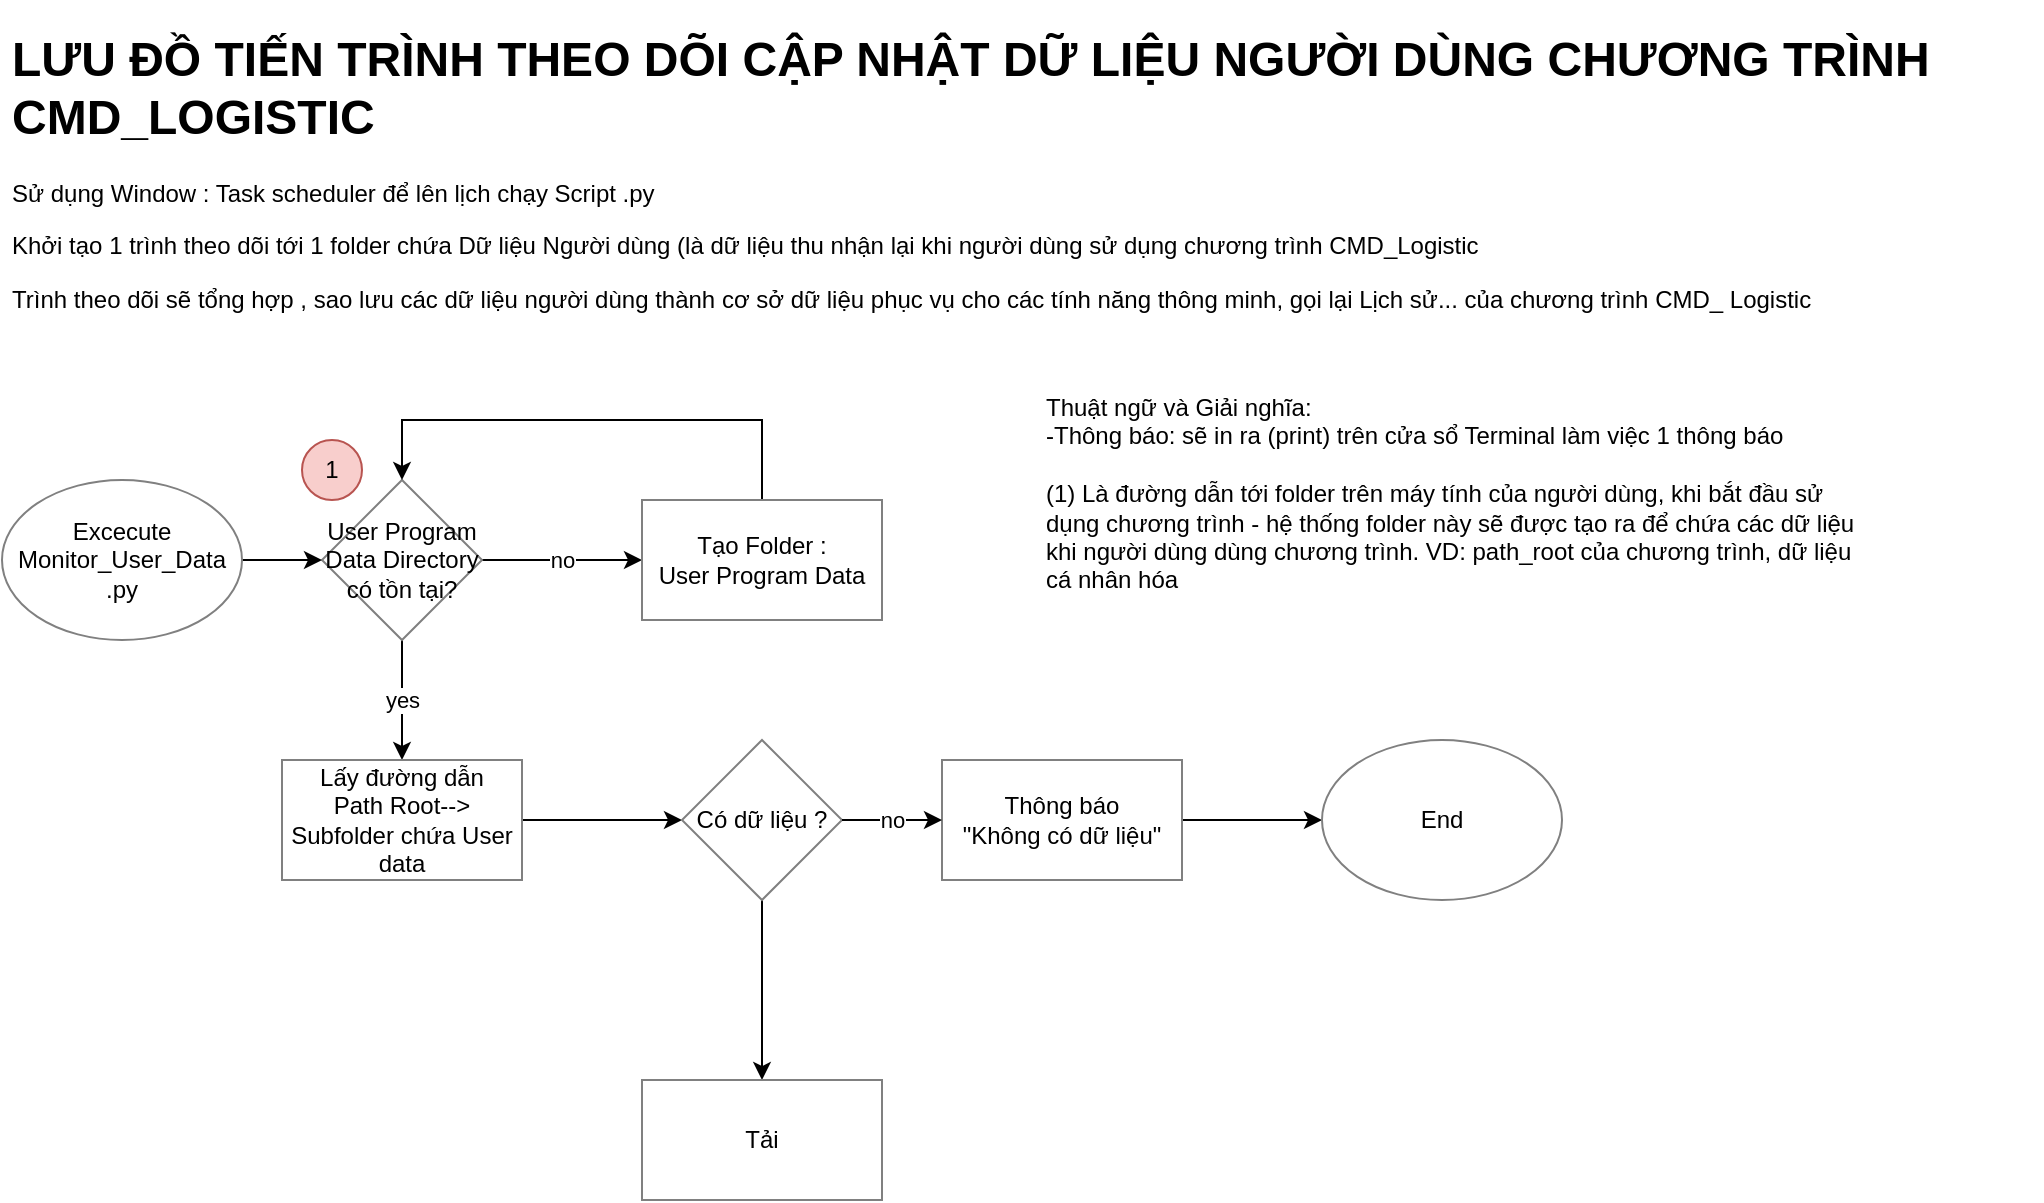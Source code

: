 <mxfile version="14.5.1" type="device" pages="5"><diagram id="XY5AzQbAd8raDinwUF8a" name="MONITOR"><mxGraphModel dx="1086" dy="846" grid="1" gridSize="10" guides="1" tooltips="1" connect="1" arrows="1" fold="1" page="1" pageScale="1" pageWidth="1100" pageHeight="850" math="0" shadow="0"><root><mxCell id="0"/><mxCell id="1" parent="0"/><mxCell id="t-82woh0IZUYuGKKMBnV-3" value="no" style="edgeStyle=orthogonalEdgeStyle;rounded=0;orthogonalLoop=1;jettySize=auto;html=1;entryX=0;entryY=0.5;entryDx=0;entryDy=0;" parent="1" source="t-82woh0IZUYuGKKMBnV-1" target="t-82woh0IZUYuGKKMBnV-2" edge="1"><mxGeometry relative="1" as="geometry"/></mxCell><mxCell id="t-82woh0IZUYuGKKMBnV-7" value="yes" style="edgeStyle=orthogonalEdgeStyle;rounded=0;orthogonalLoop=1;jettySize=auto;html=1;exitX=0.5;exitY=1;exitDx=0;exitDy=0;entryX=0.5;entryY=0;entryDx=0;entryDy=0;" parent="1" source="t-82woh0IZUYuGKKMBnV-1" target="t-82woh0IZUYuGKKMBnV-6" edge="1"><mxGeometry relative="1" as="geometry"/></mxCell><mxCell id="t-82woh0IZUYuGKKMBnV-1" value="User Program Data Directory&lt;br&gt;có tồn tại?" style="rhombus;whiteSpace=wrap;html=1;strokeColor=#808080;" parent="1" vertex="1"><mxGeometry x="230" y="260" width="80" height="80" as="geometry"/></mxCell><mxCell id="t-82woh0IZUYuGKKMBnV-5" style="edgeStyle=orthogonalEdgeStyle;rounded=0;orthogonalLoop=1;jettySize=auto;html=1;exitX=0.5;exitY=0;exitDx=0;exitDy=0;entryX=0.5;entryY=0;entryDx=0;entryDy=0;" parent="1" source="t-82woh0IZUYuGKKMBnV-2" target="t-82woh0IZUYuGKKMBnV-1" edge="1"><mxGeometry relative="1" as="geometry"><Array as="points"><mxPoint x="450" y="230"/><mxPoint x="270" y="230"/></Array></mxGeometry></mxCell><mxCell id="t-82woh0IZUYuGKKMBnV-2" value="Tạo Folder :&lt;br&gt;User Program Data" style="rounded=0;whiteSpace=wrap;html=1;strokeColor=#808080;" parent="1" vertex="1"><mxGeometry x="390" y="270" width="120" height="60" as="geometry"/></mxCell><mxCell id="t-82woh0IZUYuGKKMBnV-12" style="edgeStyle=orthogonalEdgeStyle;rounded=0;orthogonalLoop=1;jettySize=auto;html=1;exitX=1;exitY=0.5;exitDx=0;exitDy=0;entryX=0;entryY=0.5;entryDx=0;entryDy=0;" parent="1" source="t-82woh0IZUYuGKKMBnV-6" target="t-82woh0IZUYuGKKMBnV-11" edge="1"><mxGeometry relative="1" as="geometry"/></mxCell><mxCell id="t-82woh0IZUYuGKKMBnV-6" value="Lấy đường dẫn&lt;br&gt;Path Root--&amp;gt; Subfolder chứa User data" style="rounded=0;whiteSpace=wrap;html=1;strokeColor=#808080;" parent="1" vertex="1"><mxGeometry x="210" y="400" width="120" height="60" as="geometry"/></mxCell><mxCell id="t-82woh0IZUYuGKKMBnV-9" style="edgeStyle=orthogonalEdgeStyle;rounded=0;orthogonalLoop=1;jettySize=auto;html=1;entryX=0;entryY=0.5;entryDx=0;entryDy=0;" parent="1" source="t-82woh0IZUYuGKKMBnV-8" target="t-82woh0IZUYuGKKMBnV-1" edge="1"><mxGeometry relative="1" as="geometry"/></mxCell><mxCell id="t-82woh0IZUYuGKKMBnV-8" value="Excecute&lt;br&gt;Monitor_User_Data&lt;br&gt;.py" style="ellipse;whiteSpace=wrap;html=1;strokeColor=#808080;" parent="1" vertex="1"><mxGeometry x="70" y="260" width="120" height="80" as="geometry"/></mxCell><mxCell id="t-82woh0IZUYuGKKMBnV-10" value="&lt;h1&gt;LƯU ĐỒ TIẾN TRÌNH THEO DÕI CẬP NHẬT DỮ LIỆU NGƯỜI DÙNG CHƯƠNG TRÌNH CMD_LOGISTIC&amp;nbsp;&lt;/h1&gt;&lt;p&gt;Sử dụng Window : Task scheduler để lên lịch chạy Script .py&lt;/p&gt;&lt;p&gt;Khởi tạo 1 trình theo dõi tới 1 folder chứa Dữ liệu Người dùng (là dữ liệu thu nhận lại khi người dùng sử dụng chương trình CMD_Logistic&lt;/p&gt;&lt;p&gt;Trình theo dõi sẽ tổng hợp , sao lưu các dữ liệu người dùng thành cơ sở dữ liệu phục vụ cho các tính năng thông minh, gọi lại Lịch sử... của chương trình CMD_ Logistic&lt;/p&gt;" style="text;html=1;strokeColor=none;fillColor=none;spacing=5;spacingTop=-20;whiteSpace=wrap;overflow=hidden;rounded=0;" parent="1" vertex="1"><mxGeometry x="70" y="30" width="1020" height="180" as="geometry"/></mxCell><mxCell id="t-82woh0IZUYuGKKMBnV-14" style="edgeStyle=orthogonalEdgeStyle;rounded=0;orthogonalLoop=1;jettySize=auto;html=1;exitX=1;exitY=0.5;exitDx=0;exitDy=0;entryX=0;entryY=0.5;entryDx=0;entryDy=0;" parent="1" source="t-82woh0IZUYuGKKMBnV-17" target="t-82woh0IZUYuGKKMBnV-13" edge="1"><mxGeometry relative="1" as="geometry"/></mxCell><mxCell id="t-82woh0IZUYuGKKMBnV-22" value="" style="edgeStyle=orthogonalEdgeStyle;rounded=0;orthogonalLoop=1;jettySize=auto;html=1;" parent="1" source="t-82woh0IZUYuGKKMBnV-11" target="t-82woh0IZUYuGKKMBnV-21" edge="1"><mxGeometry relative="1" as="geometry"/></mxCell><mxCell id="t-82woh0IZUYuGKKMBnV-11" value="Có dữ liệu ?" style="rhombus;whiteSpace=wrap;html=1;strokeColor=#808080;" parent="1" vertex="1"><mxGeometry x="410" y="390" width="80" height="80" as="geometry"/></mxCell><mxCell id="t-82woh0IZUYuGKKMBnV-13" value="End" style="ellipse;whiteSpace=wrap;html=1;strokeColor=#808080;" parent="1" vertex="1"><mxGeometry x="730" y="390" width="120" height="80" as="geometry"/></mxCell><mxCell id="t-82woh0IZUYuGKKMBnV-17" value="Thông báo&lt;br&gt;&quot;Không có dữ liệu&quot;" style="rounded=0;whiteSpace=wrap;html=1;strokeColor=#808080;" parent="1" vertex="1"><mxGeometry x="540" y="400" width="120" height="60" as="geometry"/></mxCell><mxCell id="t-82woh0IZUYuGKKMBnV-18" value="no" style="edgeStyle=orthogonalEdgeStyle;rounded=0;orthogonalLoop=1;jettySize=auto;html=1;exitX=1;exitY=0.5;exitDx=0;exitDy=0;entryX=0;entryY=0.5;entryDx=0;entryDy=0;" parent="1" source="t-82woh0IZUYuGKKMBnV-11" target="t-82woh0IZUYuGKKMBnV-17" edge="1"><mxGeometry relative="1" as="geometry"><mxPoint x="490" y="430" as="sourcePoint"/><mxPoint x="730" y="430" as="targetPoint"/></mxGeometry></mxCell><mxCell id="t-82woh0IZUYuGKKMBnV-19" value="Thuật ngữ và Giải nghĩa:&lt;br&gt;-Thông báo: sẽ in ra (print) trên cửa sổ Terminal làm việc 1 thông báo&lt;br&gt;&lt;br&gt;(1) Là đường dẫn tới folder trên máy tính của người dùng, khi bắt đầu sử dụng chương trình - hệ thống folder này sẽ được tạo ra để chứa các dữ liệu khi người dùng dùng chương trình. VD: path_root của chương trình, dữ liệu cá nhân hóa" style="text;html=1;strokeColor=none;fillColor=none;align=left;verticalAlign=top;whiteSpace=wrap;rounded=0;" parent="1" vertex="1"><mxGeometry x="590" y="210" width="420" height="140" as="geometry"/></mxCell><mxCell id="t-82woh0IZUYuGKKMBnV-20" value="1" style="ellipse;whiteSpace=wrap;html=1;aspect=fixed;fillColor=#f8cecc;strokeColor=#b85450;" parent="1" vertex="1"><mxGeometry x="220" y="240" width="30" height="30" as="geometry"/></mxCell><mxCell id="t-82woh0IZUYuGKKMBnV-21" value="Tải" style="whiteSpace=wrap;html=1;strokeColor=#808080;" parent="1" vertex="1"><mxGeometry x="390" y="560" width="120" height="60" as="geometry"/></mxCell></root></mxGraphModel></diagram><diagram id="O89QcdWQ34xKViSJRRQ1" name="USER LOGIN"><mxGraphModel dx="1086" dy="846" grid="0" gridSize="10" guides="1" tooltips="1" connect="1" arrows="1" fold="1" page="0" pageScale="1" pageWidth="1100" pageHeight="850" background="#808080" math="0" shadow="0"><root><mxCell id="YYHIoCNKf54k0R0fDy3P-0"/><mxCell id="YYHIoCNKf54k0R0fDy3P-1" parent="YYHIoCNKf54k0R0fDy3P-0"/><mxCell id="YYHIoCNKf54k0R0fDy3P-4" value="" style="edgeStyle=orthogonalEdgeStyle;rounded=0;orthogonalLoop=1;jettySize=auto;html=1;" parent="YYHIoCNKf54k0R0fDy3P-1" source="YYHIoCNKf54k0R0fDy3P-2" target="YYHIoCNKf54k0R0fDy3P-3" edge="1"><mxGeometry relative="1" as="geometry"/></mxCell><mxCell id="YYHIoCNKf54k0R0fDy3P-2" value="Nhập tên&lt;br&gt;Username" style="shape=parallelogram;perimeter=parallelogramPerimeter;whiteSpace=wrap;html=1;fixedSize=1;strokeColor=#808080;align=center;" parent="YYHIoCNKf54k0R0fDy3P-1" vertex="1"><mxGeometry x="210" y="80" width="120" height="60" as="geometry"/></mxCell><mxCell id="YYHIoCNKf54k0R0fDy3P-6" value="no" style="edgeStyle=orthogonalEdgeStyle;rounded=0;orthogonalLoop=1;jettySize=auto;html=1;" parent="YYHIoCNKf54k0R0fDy3P-1" source="YYHIoCNKf54k0R0fDy3P-3" target="YYHIoCNKf54k0R0fDy3P-5" edge="1"><mxGeometry relative="1" as="geometry"/></mxCell><mxCell id="YYHIoCNKf54k0R0fDy3P-18" value="yes" style="edgeStyle=orthogonalEdgeStyle;rounded=0;orthogonalLoop=1;jettySize=auto;html=1;" parent="YYHIoCNKf54k0R0fDy3P-1" source="YYHIoCNKf54k0R0fDy3P-3" target="YYHIoCNKf54k0R0fDy3P-17" edge="1"><mxGeometry relative="1" as="geometry"/></mxCell><mxCell id="YYHIoCNKf54k0R0fDy3P-3" value="Là tài khoản tồn tại" style="rhombus;whiteSpace=wrap;html=1;align=center;strokeColor=#808080;" parent="YYHIoCNKf54k0R0fDy3P-1" vertex="1"><mxGeometry x="380" y="70" width="80" height="80" as="geometry"/></mxCell><mxCell id="YYHIoCNKf54k0R0fDy3P-8" value="no" style="edgeStyle=orthogonalEdgeStyle;rounded=0;orthogonalLoop=1;jettySize=auto;html=1;" parent="YYHIoCNKf54k0R0fDy3P-1" source="YYHIoCNKf54k0R0fDy3P-12" target="YYHIoCNKf54k0R0fDy3P-7" edge="1"><mxGeometry relative="1" as="geometry"/></mxCell><mxCell id="YYHIoCNKf54k0R0fDy3P-5" value="Thông báo&lt;br&gt;&quot;Bạn là user mới, hệ thống sẽ cho bạn register, vui lòng thiết lập password&quot;" style="whiteSpace=wrap;html=1;align=left;strokeColor=#808080;" parent="YYHIoCNKf54k0R0fDy3P-1" vertex="1"><mxGeometry x="360" y="180" width="120" height="80" as="geometry"/></mxCell><mxCell id="YYHIoCNKf54k0R0fDy3P-10" value="" style="edgeStyle=orthogonalEdgeStyle;rounded=0;orthogonalLoop=1;jettySize=auto;html=1;" parent="YYHIoCNKf54k0R0fDy3P-1" source="YYHIoCNKf54k0R0fDy3P-7" target="YYHIoCNKf54k0R0fDy3P-9" edge="1"><mxGeometry relative="1" as="geometry"/></mxCell><mxCell id="YYHIoCNKf54k0R0fDy3P-7" value="Nhập passwork" style="shape=parallelogram;perimeter=parallelogramPerimeter;whiteSpace=wrap;html=1;fixedSize=1;align=center;strokeColor=#808080;" parent="YYHIoCNKf54k0R0fDy3P-1" vertex="1"><mxGeometry x="230" y="300" width="120" height="60" as="geometry"/></mxCell><mxCell id="YYHIoCNKf54k0R0fDy3P-16" value="no" style="edgeStyle=orthogonalEdgeStyle;rounded=0;orthogonalLoop=1;jettySize=auto;html=1;exitX=0;exitY=0.5;exitDx=0;exitDy=0;entryX=0;entryY=0.5;entryDx=0;entryDy=0;" parent="YYHIoCNKf54k0R0fDy3P-1" source="YYHIoCNKf54k0R0fDy3P-9" target="YYHIoCNKf54k0R0fDy3P-7" edge="1"><mxGeometry relative="1" as="geometry"><Array as="points"><mxPoint x="190" y="440"/><mxPoint x="190" y="330"/></Array></mxGeometry></mxCell><mxCell id="P_rFwabrboqYY0aeNLjc-16" style="edgeStyle=orthogonalEdgeStyle;rounded=0;jumpStyle=arc;orthogonalLoop=1;jettySize=auto;html=1;exitX=0.5;exitY=1;exitDx=0;exitDy=0;entryX=0.5;entryY=0;entryDx=0;entryDy=0;" parent="YYHIoCNKf54k0R0fDy3P-1" source="YYHIoCNKf54k0R0fDy3P-9" target="P_rFwabrboqYY0aeNLjc-15" edge="1"><mxGeometry relative="1" as="geometry"/></mxCell><mxCell id="YYHIoCNKf54k0R0fDy3P-9" value="Password đủ mạnh" style="rhombus;whiteSpace=wrap;html=1;align=center;strokeColor=#808080;" parent="YYHIoCNKf54k0R0fDy3P-1" vertex="1"><mxGeometry x="250" y="400" width="80" height="80" as="geometry"/></mxCell><mxCell id="YYHIoCNKf54k0R0fDy3P-15" value="yes" style="edgeStyle=orthogonalEdgeStyle;rounded=0;orthogonalLoop=1;jettySize=auto;html=1;" parent="YYHIoCNKf54k0R0fDy3P-1" source="YYHIoCNKf54k0R0fDy3P-12" target="YYHIoCNKf54k0R0fDy3P-14" edge="1"><mxGeometry relative="1" as="geometry"/></mxCell><mxCell id="YYHIoCNKf54k0R0fDy3P-12" value="Tự động tạo password" style="rhombus;whiteSpace=wrap;html=1;align=center;strokeColor=#808080;" parent="YYHIoCNKf54k0R0fDy3P-1" vertex="1"><mxGeometry x="380" y="290" width="80" height="80" as="geometry"/></mxCell><mxCell id="YYHIoCNKf54k0R0fDy3P-13" value="" style="edgeStyle=orthogonalEdgeStyle;rounded=0;orthogonalLoop=1;jettySize=auto;html=1;" parent="YYHIoCNKf54k0R0fDy3P-1" source="YYHIoCNKf54k0R0fDy3P-5" target="YYHIoCNKf54k0R0fDy3P-12" edge="1"><mxGeometry relative="1" as="geometry"><mxPoint x="360" y="210" as="sourcePoint"/><mxPoint x="270" y="210" as="targetPoint"/></mxGeometry></mxCell><mxCell id="P_rFwabrboqYY0aeNLjc-4" style="edgeStyle=orthogonalEdgeStyle;rounded=0;jumpStyle=arc;orthogonalLoop=1;jettySize=auto;html=1;exitX=1;exitY=0.5;exitDx=0;exitDy=0;entryX=0;entryY=0.5;entryDx=0;entryDy=0;" parent="YYHIoCNKf54k0R0fDy3P-1" source="P_rFwabrboqYY0aeNLjc-15" target="P_rFwabrboqYY0aeNLjc-2" edge="1"><mxGeometry relative="1" as="geometry"><Array as="points"><mxPoint x="630" y="550"/></Array></mxGeometry></mxCell><mxCell id="P_rFwabrboqYY0aeNLjc-17" style="edgeStyle=orthogonalEdgeStyle;rounded=0;jumpStyle=arc;orthogonalLoop=1;jettySize=auto;html=1;exitX=0.5;exitY=1;exitDx=0;exitDy=0;entryX=0.75;entryY=0;entryDx=0;entryDy=0;" parent="YYHIoCNKf54k0R0fDy3P-1" source="YYHIoCNKf54k0R0fDy3P-14" target="P_rFwabrboqYY0aeNLjc-15" edge="1"><mxGeometry relative="1" as="geometry"/></mxCell><mxCell id="YYHIoCNKf54k0R0fDy3P-14" value="Tạo password tự động" style="whiteSpace=wrap;html=1;align=center;strokeColor=#808080;" parent="YYHIoCNKf54k0R0fDy3P-1" vertex="1"><mxGeometry x="360" y="420" width="120" height="60" as="geometry"/></mxCell><mxCell id="YYHIoCNKf54k0R0fDy3P-20" style="edgeStyle=orthogonalEdgeStyle;rounded=0;orthogonalLoop=1;jettySize=auto;html=1;" parent="YYHIoCNKf54k0R0fDy3P-1" source="YYHIoCNKf54k0R0fDy3P-17" target="YYHIoCNKf54k0R0fDy3P-19" edge="1"><mxGeometry relative="1" as="geometry"/></mxCell><mxCell id="YYHIoCNKf54k0R0fDy3P-17" value="Thông báo&lt;br&gt;&quot;Bạn là thành viên vai trò {role}, xin nhập password&quot;" style="whiteSpace=wrap;html=1;align=left;strokeColor=#808080;" parent="YYHIoCNKf54k0R0fDy3P-1" vertex="1"><mxGeometry x="520" y="80" width="120" height="60" as="geometry"/></mxCell><mxCell id="YYHIoCNKf54k0R0fDy3P-23" value="" style="edgeStyle=orthogonalEdgeStyle;rounded=0;orthogonalLoop=1;jettySize=auto;html=1;" parent="YYHIoCNKf54k0R0fDy3P-1" source="YYHIoCNKf54k0R0fDy3P-19" target="YYHIoCNKf54k0R0fDy3P-22" edge="1"><mxGeometry relative="1" as="geometry"/></mxCell><mxCell id="YYHIoCNKf54k0R0fDy3P-19" value="Nhập password" style="shape=parallelogram;perimeter=parallelogramPerimeter;whiteSpace=wrap;html=1;fixedSize=1;align=center;strokeColor=#808080;" parent="YYHIoCNKf54k0R0fDy3P-1" vertex="1"><mxGeometry x="520" y="180" width="120" height="60" as="geometry"/></mxCell><mxCell id="YYHIoCNKf54k0R0fDy3P-24" value="validate" style="edgeStyle=orthogonalEdgeStyle;rounded=0;orthogonalLoop=1;jettySize=auto;html=1;exitX=0;exitY=0;exitDx=0;exitDy=52.5;exitPerimeter=0;entryX=1;entryY=0.5;entryDx=0;entryDy=0;" parent="YYHIoCNKf54k0R0fDy3P-1" source="YYHIoCNKf54k0R0fDy3P-21" target="YYHIoCNKf54k0R0fDy3P-22" edge="1"><mxGeometry relative="1" as="geometry"><Array as="points"><mxPoint x="720" y="273"/><mxPoint x="720" y="320"/></Array></mxGeometry></mxCell><mxCell id="P_rFwabrboqYY0aeNLjc-14" value="validate" style="edgeStyle=orthogonalEdgeStyle;rounded=0;jumpStyle=arc;orthogonalLoop=1;jettySize=auto;html=1;exitX=0;exitY=0;exitDx=0;exitDy=52.5;exitPerimeter=0;entryX=0.5;entryY=0;entryDx=0;entryDy=0;" parent="YYHIoCNKf54k0R0fDy3P-1" source="YYHIoCNKf54k0R0fDy3P-21" target="YYHIoCNKf54k0R0fDy3P-3" edge="1"><mxGeometry x="0.467" y="-10" relative="1" as="geometry"><Array as="points"><mxPoint x="720" y="273"/><mxPoint x="720" y="30"/><mxPoint x="420" y="30"/></Array><mxPoint as="offset"/></mxGeometry></mxCell><mxCell id="YYHIoCNKf54k0R0fDy3P-21" value="Dữ liệu user của chương trình" style="shape=cylinder3;whiteSpace=wrap;html=1;boundedLbl=1;backgroundOutline=1;size=15;strokeColor=#808080;align=center;" parent="YYHIoCNKf54k0R0fDy3P-1" vertex="1"><mxGeometry x="810" y="220" width="60" height="80" as="geometry"/></mxCell><mxCell id="YYHIoCNKf54k0R0fDy3P-25" value="no" style="edgeStyle=orthogonalEdgeStyle;rounded=0;orthogonalLoop=1;jettySize=auto;html=1;exitX=0;exitY=0.5;exitDx=0;exitDy=0;entryX=0;entryY=0.25;entryDx=0;entryDy=0;" parent="YYHIoCNKf54k0R0fDy3P-1" source="YYHIoCNKf54k0R0fDy3P-22" target="YYHIoCNKf54k0R0fDy3P-19" edge="1"><mxGeometry relative="1" as="geometry"><Array as="points"><mxPoint x="500" y="320"/><mxPoint x="500" y="199"/></Array></mxGeometry></mxCell><mxCell id="P_rFwabrboqYY0aeNLjc-5" value="yes" style="edgeStyle=orthogonalEdgeStyle;rounded=0;jumpStyle=arc;orthogonalLoop=1;jettySize=auto;html=1;exitX=0.5;exitY=1;exitDx=0;exitDy=0;entryX=0.5;entryY=0;entryDx=0;entryDy=0;" parent="YYHIoCNKf54k0R0fDy3P-1" source="YYHIoCNKf54k0R0fDy3P-22" target="YYHIoCNKf54k0R0fDy3P-26" edge="1"><mxGeometry x="-0.882" y="10" relative="1" as="geometry"><mxPoint as="offset"/></mxGeometry></mxCell><mxCell id="YYHIoCNKf54k0R0fDy3P-22" value="Đúng password" style="rhombus;whiteSpace=wrap;html=1;strokeColor=#808080;" parent="YYHIoCNKf54k0R0fDy3P-1" vertex="1"><mxGeometry x="540" y="280" width="80" height="80" as="geometry"/></mxCell><mxCell id="YYHIoCNKf54k0R0fDy3P-34" style="edgeStyle=orthogonalEdgeStyle;rounded=0;orthogonalLoop=1;jettySize=auto;html=1;exitX=0.5;exitY=1;exitDx=0;exitDy=0;entryX=0.5;entryY=0;entryDx=0;entryDy=0;" parent="YYHIoCNKf54k0R0fDy3P-1" source="YYHIoCNKf54k0R0fDy3P-26" target="YYHIoCNKf54k0R0fDy3P-33" edge="1"><mxGeometry relative="1" as="geometry"><Array as="points"><mxPoint x="580" y="780"/></Array></mxGeometry></mxCell><mxCell id="P_rFwabrboqYY0aeNLjc-0" style="edgeStyle=orthogonalEdgeStyle;rounded=0;orthogonalLoop=1;jettySize=auto;html=1;exitX=0.5;exitY=1;exitDx=0;exitDy=0;" parent="YYHIoCNKf54k0R0fDy3P-1" source="YYHIoCNKf54k0R0fDy3P-26" target="P_rFwabrboqYY0aeNLjc-1" edge="1"><mxGeometry relative="1" as="geometry"><mxPoint x="580" y="810" as="targetPoint"/></mxGeometry></mxCell><mxCell id="YYHIoCNKf54k0R0fDy3P-26" value="Login&lt;br&gt;Thông báo&lt;br&gt;&quot;Bạn đã login&quot;" style="whiteSpace=wrap;html=1;align=left;strokeColor=#808080;" parent="YYHIoCNKf54k0R0fDy3P-1" vertex="1"><mxGeometry x="520" y="670" width="120" height="60" as="geometry"/></mxCell><mxCell id="YYHIoCNKf54k0R0fDy3P-32" style="edgeStyle=orthogonalEdgeStyle;rounded=0;orthogonalLoop=1;jettySize=auto;html=1;exitX=0.5;exitY=1;exitDx=0;exitDy=0;" parent="YYHIoCNKf54k0R0fDy3P-1" source="YYHIoCNKf54k0R0fDy3P-31" edge="1"><mxGeometry relative="1" as="geometry"><mxPoint x="270" y="80" as="targetPoint"/><Array as="points"/></mxGeometry></mxCell><mxCell id="YYHIoCNKf54k0R0fDy3P-31" value="Start login" style="ellipse;whiteSpace=wrap;html=1;strokeColor=#808080;align=center;" parent="YYHIoCNKf54k0R0fDy3P-1" vertex="1"><mxGeometry x="230" y="10" width="80" height="33.33" as="geometry"/></mxCell><mxCell id="YYHIoCNKf54k0R0fDy3P-33" value="End login" style="ellipse;whiteSpace=wrap;html=1;strokeColor=#808080;align=center;" parent="YYHIoCNKf54k0R0fDy3P-1" vertex="1"><mxGeometry x="540" y="780" width="80" height="40" as="geometry"/></mxCell><mxCell id="P_rFwabrboqYY0aeNLjc-1" value="Các tiến trình sử dụng tiếp theo&amp;nbsp;" style="text;html=1;strokeColor=none;fillColor=none;align=center;verticalAlign=middle;whiteSpace=wrap;rounded=0;" parent="YYHIoCNKf54k0R0fDy3P-1" vertex="1"><mxGeometry x="650" y="770" width="120" height="40" as="geometry"/></mxCell><mxCell id="P_rFwabrboqYY0aeNLjc-9" style="edgeStyle=orthogonalEdgeStyle;rounded=0;jumpStyle=arc;orthogonalLoop=1;jettySize=auto;html=1;exitX=1;exitY=0.5;exitDx=0;exitDy=0;entryX=0;entryY=0.5;entryDx=0;entryDy=0;" parent="YYHIoCNKf54k0R0fDy3P-1" source="P_rFwabrboqYY0aeNLjc-2" target="P_rFwabrboqYY0aeNLjc-8" edge="1"><mxGeometry relative="1" as="geometry"/></mxCell><mxCell id="P_rFwabrboqYY0aeNLjc-2" value="Submit dữ liệu người dùng mới" style="whiteSpace=wrap;html=1;align=center;strokeColor=#808080;" parent="YYHIoCNKf54k0R0fDy3P-1" vertex="1"><mxGeometry x="640" y="520" width="100" height="60" as="geometry"/></mxCell><mxCell id="P_rFwabrboqYY0aeNLjc-6" value="" style="endArrow=none;dashed=1;html=1;" parent="YYHIoCNKf54k0R0fDy3P-1" edge="1"><mxGeometry width="50" height="50" relative="1" as="geometry"><mxPoint x="780" y="840" as="sourcePoint"/><mxPoint x="780" y="30" as="targetPoint"/></mxGeometry></mxCell><mxCell id="P_rFwabrboqYY0aeNLjc-7" value="Các tiến trình quản lí dữ liệu" style="text;html=1;strokeColor=none;fillColor=none;align=center;verticalAlign=middle;whiteSpace=wrap;rounded=0;" parent="YYHIoCNKf54k0R0fDy3P-1" vertex="1"><mxGeometry x="820" y="50" width="80" height="20" as="geometry"/></mxCell><mxCell id="P_rFwabrboqYY0aeNLjc-11" value="yes" style="edgeStyle=orthogonalEdgeStyle;rounded=0;jumpStyle=arc;orthogonalLoop=1;jettySize=auto;html=1;exitX=1;exitY=0.5;exitDx=0;exitDy=0;entryX=0;entryY=0.5;entryDx=0;entryDy=0;" parent="YYHIoCNKf54k0R0fDy3P-1" source="P_rFwabrboqYY0aeNLjc-8" target="P_rFwabrboqYY0aeNLjc-10" edge="1"><mxGeometry relative="1" as="geometry"/></mxCell><mxCell id="P_rFwabrboqYY0aeNLjc-24" style="edgeStyle=orthogonalEdgeStyle;rounded=0;jumpStyle=arc;orthogonalLoop=1;jettySize=auto;html=1;exitX=0.5;exitY=1;exitDx=0;exitDy=0;entryX=1;entryY=0.25;entryDx=0;entryDy=0;" parent="YYHIoCNKf54k0R0fDy3P-1" source="P_rFwabrboqYY0aeNLjc-26" target="P_rFwabrboqYY0aeNLjc-23" edge="1"><mxGeometry relative="1" as="geometry"><Array as="points"><mxPoint x="830" y="608"/></Array></mxGeometry></mxCell><mxCell id="P_rFwabrboqYY0aeNLjc-28" style="edgeStyle=orthogonalEdgeStyle;rounded=0;jumpStyle=arc;orthogonalLoop=1;jettySize=auto;html=1;exitX=0.5;exitY=1;exitDx=0;exitDy=0;entryX=0.5;entryY=0;entryDx=0;entryDy=0;" parent="YYHIoCNKf54k0R0fDy3P-1" source="P_rFwabrboqYY0aeNLjc-8" target="P_rFwabrboqYY0aeNLjc-26" edge="1"><mxGeometry relative="1" as="geometry"/></mxCell><mxCell id="P_rFwabrboqYY0aeNLjc-8" value="Phù hợp ?" style="rhombus;whiteSpace=wrap;html=1;strokeColor=#808080;align=center;" parent="YYHIoCNKf54k0R0fDy3P-1" vertex="1"><mxGeometry x="800" y="460" width="80" height="80" as="geometry"/></mxCell><mxCell id="P_rFwabrboqYY0aeNLjc-12" style="edgeStyle=orthogonalEdgeStyle;rounded=0;jumpStyle=arc;orthogonalLoop=1;jettySize=auto;html=1;exitX=0.5;exitY=0;exitDx=0;exitDy=0;entryX=0.5;entryY=1;entryDx=0;entryDy=0;entryPerimeter=0;" parent="YYHIoCNKf54k0R0fDy3P-1" source="P_rFwabrboqYY0aeNLjc-10" target="YYHIoCNKf54k0R0fDy3P-21" edge="1"><mxGeometry relative="1" as="geometry"/></mxCell><mxCell id="P_rFwabrboqYY0aeNLjc-20" style="edgeStyle=orthogonalEdgeStyle;rounded=0;jumpStyle=arc;orthogonalLoop=1;jettySize=auto;html=1;exitX=0.5;exitY=1;exitDx=0;exitDy=0;entryX=0.5;entryY=0;entryDx=0;entryDy=0;" parent="YYHIoCNKf54k0R0fDy3P-1" source="P_rFwabrboqYY0aeNLjc-10" target="P_rFwabrboqYY0aeNLjc-19" edge="1"><mxGeometry relative="1" as="geometry"/></mxCell><mxCell id="P_rFwabrboqYY0aeNLjc-10" value="Lưu dữ liệu người dùng" style="whiteSpace=wrap;html=1;align=center;strokeColor=#808080;" parent="YYHIoCNKf54k0R0fDy3P-1" vertex="1"><mxGeometry x="920" y="470" width="100" height="60" as="geometry"/></mxCell><mxCell id="P_rFwabrboqYY0aeNLjc-15" value="Nhập vai trò &lt;br&gt;đăng kí&amp;nbsp;" style="shape=parallelogram;perimeter=parallelogramPerimeter;whiteSpace=wrap;html=1;fixedSize=1;align=center;strokeColor=#808080;" parent="YYHIoCNKf54k0R0fDy3P-1" vertex="1"><mxGeometry x="230" y="520" width="120" height="60" as="geometry"/></mxCell><mxCell id="P_rFwabrboqYY0aeNLjc-22" style="edgeStyle=orthogonalEdgeStyle;rounded=0;jumpStyle=arc;orthogonalLoop=1;jettySize=auto;html=1;exitX=0;exitY=0.5;exitDx=0;exitDy=0;entryX=0;entryY=0.5;entryDx=0;entryDy=0;" parent="YYHIoCNKf54k0R0fDy3P-1" source="P_rFwabrboqYY0aeNLjc-18" target="YYHIoCNKf54k0R0fDy3P-2" edge="1"><mxGeometry relative="1" as="geometry"><Array as="points"><mxPoint x="230" y="700"/><mxPoint x="120" y="700"/><mxPoint x="120" y="110"/></Array></mxGeometry></mxCell><mxCell id="P_rFwabrboqYY0aeNLjc-18" value="Thông báo&lt;br&gt;&quot;Bạn đã là thành viên vai trò {role}&lt;br&gt;Hãy đăng nhập lại để&lt;br&gt;login vào chương trình" style="whiteSpace=wrap;html=1;align=left;strokeColor=#808080;" parent="YYHIoCNKf54k0R0fDy3P-1" vertex="1"><mxGeometry x="230" y="680" width="120" height="90" as="geometry"/></mxCell><mxCell id="P_rFwabrboqYY0aeNLjc-21" style="edgeStyle=orthogonalEdgeStyle;rounded=0;jumpStyle=arc;orthogonalLoop=1;jettySize=auto;html=1;exitX=0;exitY=0.5;exitDx=0;exitDy=0;entryX=1;entryY=0.5;entryDx=0;entryDy=0;" parent="YYHIoCNKf54k0R0fDy3P-1" source="P_rFwabrboqYY0aeNLjc-19" target="P_rFwabrboqYY0aeNLjc-18" edge="1"><mxGeometry relative="1" as="geometry"><Array as="points"><mxPoint x="440" y="650"/><mxPoint x="440" y="725"/></Array></mxGeometry></mxCell><mxCell id="P_rFwabrboqYY0aeNLjc-19" value="Thông báo xác nhận" style="whiteSpace=wrap;html=1;align=center;strokeColor=#808080;" parent="YYHIoCNKf54k0R0fDy3P-1" vertex="1"><mxGeometry x="920" y="620" width="100" height="60" as="geometry"/></mxCell><mxCell id="P_rFwabrboqYY0aeNLjc-29" style="edgeStyle=orthogonalEdgeStyle;rounded=0;jumpStyle=arc;orthogonalLoop=1;jettySize=auto;html=1;exitX=0;exitY=0.5;exitDx=0;exitDy=0;entryX=0;entryY=0.5;entryDx=0;entryDy=0;" parent="YYHIoCNKf54k0R0fDy3P-1" source="P_rFwabrboqYY0aeNLjc-23" target="YYHIoCNKf54k0R0fDy3P-2" edge="1"><mxGeometry relative="1" as="geometry"><Array as="points"><mxPoint x="150" y="625"/><mxPoint x="150" y="110"/></Array></mxGeometry></mxCell><mxCell id="P_rFwabrboqYY0aeNLjc-23" value="Thông báo&lt;br&gt;&quot;Tài khoản đăng kí không hợp lệ,&amp;nbsp;&lt;br&gt;thực hiện lại Tiến trình đăng kí&quot;" style="whiteSpace=wrap;html=1;align=left;strokeColor=#808080;" parent="YYHIoCNKf54k0R0fDy3P-1" vertex="1"><mxGeometry x="230" y="590" width="120" height="70" as="geometry"/></mxCell><mxCell id="P_rFwabrboqYY0aeNLjc-26" value="Thông báo từ chối" style="whiteSpace=wrap;html=1;align=center;strokeColor=#808080;" parent="YYHIoCNKf54k0R0fDy3P-1" vertex="1"><mxGeometry x="790" y="590" width="100" height="40" as="geometry"/></mxCell></root></mxGraphModel></diagram><diagram id="O3Nbx7QOBYC1WkEsayCZ" name="AUTO VTTB NUMBER FOR PLAN"><mxGraphModel dx="1086" dy="846" grid="0" gridSize="10" guides="1" tooltips="1" connect="1" arrows="1" fold="1" page="1" pageScale="1" pageWidth="1100" pageHeight="850" math="0" shadow="0"><root><mxCell id="OnyLz-0dDXCMFm51zV-x-0"/><mxCell id="OnyLz-0dDXCMFm51zV-x-1" parent="OnyLz-0dDXCMFm51zV-x-0"/><mxCell id="xVzYq0RKuQicfo7P4HSN-2" value="in" style="edgeStyle=orthogonalEdgeStyle;rounded=0;orthogonalLoop=1;jettySize=auto;html=1;exitX=0.5;exitY=1;exitDx=0;exitDy=0;entryX=0;entryY=0.25;entryDx=0;entryDy=0;" parent="OnyLz-0dDXCMFm51zV-x-1" source="OnyLz-0dDXCMFm51zV-x-4" target="OnyLz-0dDXCMFm51zV-x-5" edge="1"><mxGeometry relative="1" as="geometry"/></mxCell><mxCell id="xVzYq0RKuQicfo7P4HSN-22" style="edgeStyle=orthogonalEdgeStyle;rounded=0;orthogonalLoop=1;jettySize=auto;html=1;exitX=1;exitY=0.5;exitDx=0;exitDy=0;entryX=0;entryY=0.5;entryDx=0;entryDy=0;" parent="OnyLz-0dDXCMFm51zV-x-1" source="OnyLz-0dDXCMFm51zV-x-4" target="xVzYq0RKuQicfo7P4HSN-21" edge="1"><mxGeometry relative="1" as="geometry"/></mxCell><mxCell id="OnyLz-0dDXCMFm51zV-x-4" value="File excel&lt;br&gt;Kế hoạch VTTB&amp;nbsp;" style="shape=parallelogram;perimeter=parallelogramPerimeter;whiteSpace=wrap;html=1;fixedSize=1;strokeColor=#808080;align=center;" parent="OnyLz-0dDXCMFm51zV-x-1" vertex="1"><mxGeometry x="80" y="170" width="120" height="60" as="geometry"/></mxCell><mxCell id="OnyLz-0dDXCMFm51zV-x-9" value="out" style="edgeStyle=orthogonalEdgeStyle;rounded=0;jumpStyle=arc;orthogonalLoop=1;jettySize=auto;html=1;exitX=1;exitY=0.5;exitDx=0;exitDy=0;" parent="OnyLz-0dDXCMFm51zV-x-1" source="OnyLz-0dDXCMFm51zV-x-5" target="OnyLz-0dDXCMFm51zV-x-8" edge="1"><mxGeometry relative="1" as="geometry"/></mxCell><mxCell id="xVzYq0RKuQicfo7P4HSN-7" style="edgeStyle=orthogonalEdgeStyle;rounded=0;orthogonalLoop=1;jettySize=auto;html=1;exitX=0.5;exitY=1;exitDx=0;exitDy=0;entryX=0.5;entryY=0;entryDx=0;entryDy=0;" parent="OnyLz-0dDXCMFm51zV-x-1" source="OnyLz-0dDXCMFm51zV-x-5" target="xVzYq0RKuQicfo7P4HSN-5" edge="1"><mxGeometry relative="1" as="geometry"/></mxCell><mxCell id="OnyLz-0dDXCMFm51zV-x-5" value="Tra cứu Mã Vật tư thiết bị" style="shape=process;whiteSpace=wrap;html=1;backgroundOutline=1;size=0.083;" parent="OnyLz-0dDXCMFm51zV-x-1" vertex="1"><mxGeometry x="270" y="330" width="120" height="60" as="geometry"/></mxCell><mxCell id="xVzYq0RKuQicfo7P4HSN-6" value="in = copy" style="edgeStyle=orthogonalEdgeStyle;rounded=0;orthogonalLoop=1;jettySize=auto;html=1;exitX=0.5;exitY=1;exitDx=0;exitDy=0;entryX=1;entryY=0.5;entryDx=0;entryDy=0;" parent="OnyLz-0dDXCMFm51zV-x-1" source="OnyLz-0dDXCMFm51zV-x-8" target="xVzYq0RKuQicfo7P4HSN-5" edge="1"><mxGeometry relative="1" as="geometry"/></mxCell><mxCell id="OnyLz-0dDXCMFm51zV-x-8" value="Bản sao&amp;nbsp;&lt;br&gt;File excel&lt;br&gt;Kế hoạch VTTB&amp;nbsp;" style="shape=parallelogram;perimeter=parallelogramPerimeter;whiteSpace=wrap;html=1;fixedSize=1;strokeColor=#808080;align=center;" parent="OnyLz-0dDXCMFm51zV-x-1" vertex="1"><mxGeometry x="490" y="330" width="120" height="60" as="geometry"/></mxCell><mxCell id="xVzYq0RKuQicfo7P4HSN-3" value="OUT" style="text;html=1;strokeColor=none;fillColor=none;align=center;verticalAlign=middle;whiteSpace=wrap;rounded=0;" parent="OnyLz-0dDXCMFm51zV-x-1" vertex="1"><mxGeometry x="530" y="20" width="40" height="20" as="geometry"/></mxCell><mxCell id="xVzYq0RKuQicfo7P4HSN-4" value="FLOW CHART" style="text;html=1;strokeColor=none;fillColor=none;align=center;verticalAlign=middle;whiteSpace=wrap;rounded=0;" parent="OnyLz-0dDXCMFm51zV-x-1" vertex="1"><mxGeometry x="280" y="20" width="100" height="20" as="geometry"/></mxCell><mxCell id="xVzYq0RKuQicfo7P4HSN-9" style="edgeStyle=orthogonalEdgeStyle;rounded=0;orthogonalLoop=1;jettySize=auto;html=1;exitX=0.5;exitY=1;exitDx=0;exitDy=0;entryX=0.5;entryY=0;entryDx=0;entryDy=0;" parent="OnyLz-0dDXCMFm51zV-x-1" source="xVzYq0RKuQicfo7P4HSN-5" target="xVzYq0RKuQicfo7P4HSN-8" edge="1"><mxGeometry relative="1" as="geometry"/></mxCell><mxCell id="xVzYq0RKuQicfo7P4HSN-5" value="Cập nhật vào&lt;br&gt;File excel&lt;br&gt;Kế hoạch VTTB&amp;nbsp;" style="rounded=0;whiteSpace=wrap;html=1;" parent="OnyLz-0dDXCMFm51zV-x-1" vertex="1"><mxGeometry x="270" y="425" width="120" height="60" as="geometry"/></mxCell><mxCell id="xVzYq0RKuQicfo7P4HSN-11" value="Yes" style="edgeStyle=orthogonalEdgeStyle;rounded=0;orthogonalLoop=1;jettySize=auto;html=1;exitX=0.5;exitY=1;exitDx=0;exitDy=0;entryX=0.5;entryY=0;entryDx=0;entryDy=0;" parent="OnyLz-0dDXCMFm51zV-x-1" source="xVzYq0RKuQicfo7P4HSN-8" target="xVzYq0RKuQicfo7P4HSN-10" edge="1"><mxGeometry relative="1" as="geometry"/></mxCell><mxCell id="xVzYq0RKuQicfo7P4HSN-13" style="edgeStyle=orthogonalEdgeStyle;rounded=0;orthogonalLoop=1;jettySize=auto;html=1;exitX=1;exitY=0.5;exitDx=0;exitDy=0;" parent="OnyLz-0dDXCMFm51zV-x-1" source="xVzYq0RKuQicfo7P4HSN-8" target="xVzYq0RKuQicfo7P4HSN-12" edge="1"><mxGeometry relative="1" as="geometry"/></mxCell><mxCell id="xVzYq0RKuQicfo7P4HSN-19" value="No" style="edgeStyle=orthogonalEdgeStyle;rounded=0;orthogonalLoop=1;jettySize=auto;html=1;exitX=0;exitY=0.5;exitDx=0;exitDy=0;entryX=1;entryY=0.5;entryDx=0;entryDy=0;" parent="OnyLz-0dDXCMFm51zV-x-1" source="xVzYq0RKuQicfo7P4HSN-8" target="xVzYq0RKuQicfo7P4HSN-18" edge="1"><mxGeometry relative="1" as="geometry"/></mxCell><mxCell id="xVzYq0RKuQicfo7P4HSN-8" value="Kiểm tra&amp;nbsp;&lt;br&gt;Mã ?" style="rhombus;whiteSpace=wrap;html=1;" parent="OnyLz-0dDXCMFm51zV-x-1" vertex="1"><mxGeometry x="290" y="505" width="80" height="80" as="geometry"/></mxCell><mxCell id="xVzYq0RKuQicfo7P4HSN-10" value="End" style="ellipse;whiteSpace=wrap;html=1;" parent="OnyLz-0dDXCMFm51zV-x-1" vertex="1"><mxGeometry x="285" y="630" width="90" height="60" as="geometry"/></mxCell><mxCell id="xVzYq0RKuQicfo7P4HSN-12" value="File excel&lt;br&gt;Kế hoạch VTTB&amp;nbsp;&lt;br&gt;Đã cập nhật mã" style="shape=parallelogram;perimeter=parallelogramPerimeter;whiteSpace=wrap;html=1;fixedSize=1;strokeColor=#808080;align=center;" parent="OnyLz-0dDXCMFm51zV-x-1" vertex="1"><mxGeometry x="490" y="515" width="120" height="60" as="geometry"/></mxCell><mxCell id="xVzYq0RKuQicfo7P4HSN-16" style="edgeStyle=orthogonalEdgeStyle;rounded=0;orthogonalLoop=1;jettySize=auto;html=1;exitX=0.5;exitY=1;exitDx=0;exitDy=0;entryX=0.5;entryY=0;entryDx=0;entryDy=0;" parent="OnyLz-0dDXCMFm51zV-x-1" source="xVzYq0RKuQicfo7P4HSN-15" target="OnyLz-0dDXCMFm51zV-x-4" edge="1"><mxGeometry relative="1" as="geometry"/></mxCell><mxCell id="xVzYq0RKuQicfo7P4HSN-15" value="Start" style="ellipse;whiteSpace=wrap;html=1;" parent="OnyLz-0dDXCMFm51zV-x-1" vertex="1"><mxGeometry x="285" y="60" width="90" height="60" as="geometry"/></mxCell><mxCell id="xVzYq0RKuQicfo7P4HSN-20" style="edgeStyle=orthogonalEdgeStyle;rounded=0;orthogonalLoop=1;jettySize=auto;html=1;exitX=0.5;exitY=0;exitDx=0;exitDy=0;entryX=0;entryY=0.75;entryDx=0;entryDy=0;" parent="OnyLz-0dDXCMFm51zV-x-1" source="xVzYq0RKuQicfo7P4HSN-18" target="OnyLz-0dDXCMFm51zV-x-5" edge="1"><mxGeometry relative="1" as="geometry"/></mxCell><mxCell id="xVzYq0RKuQicfo7P4HSN-18" value="Tìm lỗi&lt;br&gt;Vá lỗi&lt;br&gt;Cập nhật hệ thống tra cứu" style="shape=process;whiteSpace=wrap;html=1;backgroundOutline=1;size=0.083;" parent="OnyLz-0dDXCMFm51zV-x-1" vertex="1"><mxGeometry x="80" y="515" width="120" height="60" as="geometry"/></mxCell><mxCell id="xVzYq0RKuQicfo7P4HSN-23" style="edgeStyle=orthogonalEdgeStyle;rounded=0;orthogonalLoop=1;jettySize=auto;html=1;exitX=0.5;exitY=1;exitDx=0;exitDy=0;entryX=0.5;entryY=0;entryDx=0;entryDy=0;" parent="OnyLz-0dDXCMFm51zV-x-1" source="xVzYq0RKuQicfo7P4HSN-25" target="OnyLz-0dDXCMFm51zV-x-5" edge="1"><mxGeometry relative="1" as="geometry"/></mxCell><mxCell id="xVzYq0RKuQicfo7P4HSN-21" value="Xem xét sơ bộ thông tin / dữ liệu trong tập tin excel" style="rounded=0;whiteSpace=wrap;html=1;" parent="OnyLz-0dDXCMFm51zV-x-1" vertex="1"><mxGeometry x="270" y="170" width="120" height="60" as="geometry"/></mxCell><mxCell id="xVzYq0RKuQicfo7P4HSN-24" value="IN" style="text;html=1;strokeColor=none;fillColor=none;align=center;verticalAlign=middle;whiteSpace=wrap;rounded=0;" parent="OnyLz-0dDXCMFm51zV-x-1" vertex="1"><mxGeometry x="130" y="20" width="40" height="20" as="geometry"/></mxCell><mxCell id="xVzYq0RKuQicfo7P4HSN-25" value="Phù&lt;br&gt;hợp&lt;br&gt;?" style="rhombus;whiteSpace=wrap;html=1;" parent="OnyLz-0dDXCMFm51zV-x-1" vertex="1"><mxGeometry x="300" y="250" width="60" height="60" as="geometry"/></mxCell><mxCell id="xVzYq0RKuQicfo7P4HSN-26" style="edgeStyle=orthogonalEdgeStyle;rounded=0;orthogonalLoop=1;jettySize=auto;html=1;exitX=0.5;exitY=1;exitDx=0;exitDy=0;entryX=0.5;entryY=0;entryDx=0;entryDy=0;" parent="OnyLz-0dDXCMFm51zV-x-1" source="xVzYq0RKuQicfo7P4HSN-21" target="xVzYq0RKuQicfo7P4HSN-25" edge="1"><mxGeometry relative="1" as="geometry"><mxPoint x="330" y="230" as="sourcePoint"/><mxPoint x="330" y="320" as="targetPoint"/></mxGeometry></mxCell><mxCell id="xVzYq0RKuQicfo7P4HSN-27" value="Vd:&amp;nbsp;&lt;b style=&quot;font-size: 10px&quot;&gt;&lt;i style=&quot;font-size: 10px&quot;&gt;NGÂN SÁCH GIÁO ACCREDO - Anh Toàn PD - 09.7.202 ver.03 BIM-&lt;span style=&quot;background-color: rgb(255 , 255 , 153)&quot;&gt;&lt;font style=&quot;font-size: 10px&quot;&gt;lookup210715113010&lt;/font&gt;.&lt;/span&gt;xlsx&lt;/i&gt;&lt;/b&gt;" style="text;html=1;strokeColor=none;fillColor=none;align=left;verticalAlign=middle;whiteSpace=wrap;rounded=0;fontSize=10;fontColor=#999999;" parent="OnyLz-0dDXCMFm51zV-x-1" vertex="1"><mxGeometry x="604" y="316.5" width="176" height="87" as="geometry"/></mxCell><mxCell id="xVzYq0RKuQicfo7P4HSN-28" value="Vd:&amp;nbsp;&lt;b style=&quot;font-size: 10px;&quot;&gt;&lt;i style=&quot;font-size: 10px;&quot;&gt;NGÂN SÁCH GIÁO ACCREDO - Anh Toàn PD - 09.7.202 ver.03 BIM.xlsx&lt;/i&gt;&lt;/b&gt;" style="text;html=1;strokeColor=none;fillColor=none;align=left;verticalAlign=middle;whiteSpace=wrap;rounded=0;fontSize=10;fontColor=#999999;" parent="OnyLz-0dDXCMFm51zV-x-1" vertex="1"><mxGeometry x="12" y="212" width="137" height="87" as="geometry"/></mxCell><mxCell id="xVzYq0RKuQicfo7P4HSN-29" value="Vd:&amp;nbsp;&lt;b style=&quot;font-size: 10px;&quot;&gt;&lt;i style=&quot;font-size: 10px;&quot;&gt;NGÂN SÁCH GIÁO ACCREDO - Anh Toàn PD - 09.7.202 ver.03 BIM.xlsx&lt;/i&gt;&lt;/b&gt;" style="text;html=1;strokeColor=none;fillColor=none;align=left;verticalAlign=middle;whiteSpace=wrap;rounded=0;fontSize=10;fontColor=#999999;" parent="OnyLz-0dDXCMFm51zV-x-1" vertex="1"><mxGeometry x="610" y="505" width="137" height="87" as="geometry"/></mxCell></root></mxGraphModel></diagram><diagram id="wXhL6NIVhXT59ZZzPafw" name="BUILD DATA"><mxGraphModel dx="2910" dy="1410" grid="1" gridSize="10" guides="1" tooltips="1" connect="1" arrows="1" fold="1" page="1" pageScale="1" pageWidth="1100" pageHeight="850" math="0" shadow="0"><root><mxCell id="Boi20eungqPRPIHcq4N0-0"/><mxCell id="Boi20eungqPRPIHcq4N0-1" parent="Boi20eungqPRPIHcq4N0-0"/><mxCell id="Boi20eungqPRPIHcq4N0-4" style="edgeStyle=orthogonalEdgeStyle;rounded=0;orthogonalLoop=1;jettySize=auto;html=1;exitX=1;exitY=0.5;exitDx=0;exitDy=0;entryX=0;entryY=0.5;entryDx=0;entryDy=0;" parent="Boi20eungqPRPIHcq4N0-1" source="Boi20eungqPRPIHcq4N0-2" target="Boi20eungqPRPIHcq4N0-3" edge="1"><mxGeometry relative="1" as="geometry"/></mxCell><mxCell id="Boi20eungqPRPIHcq4N0-2" value="Input&lt;br&gt;Đường dẫn (str)" style="html=1;strokeWidth=2;shape=manualInput;whiteSpace=wrap;rounded=1;size=26;arcSize=11;" parent="Boi20eungqPRPIHcq4N0-1" vertex="1"><mxGeometry x="280" y="100" width="120" height="60" as="geometry"/></mxCell><mxCell id="Boi20eungqPRPIHcq4N0-9" value="yes" style="edgeStyle=orthogonalEdgeStyle;rounded=0;orthogonalLoop=1;jettySize=auto;html=1;exitX=1;exitY=0.5;exitDx=0;exitDy=0;exitPerimeter=0;entryX=0;entryY=0.5;entryDx=0;entryDy=0;entryPerimeter=0;" parent="Boi20eungqPRPIHcq4N0-1" source="Boi20eungqPRPIHcq4N0-14" target="Boi20eungqPRPIHcq4N0-8" edge="1"><mxGeometry relative="1" as="geometry"/></mxCell><mxCell id="Boi20eungqPRPIHcq4N0-10" value="no" style="edgeStyle=orthogonalEdgeStyle;rounded=0;orthogonalLoop=1;jettySize=auto;html=1;exitX=0.5;exitY=1;exitDx=0;exitDy=0;exitPerimeter=0;entryX=0.75;entryY=1;entryDx=0;entryDy=0;" parent="Boi20eungqPRPIHcq4N0-1" source="Boi20eungqPRPIHcq4N0-3" target="Boi20eungqPRPIHcq4N0-2" edge="1"><mxGeometry relative="1" as="geometry"/></mxCell><mxCell id="Boi20eungqPRPIHcq4N0-3" value="Tồn tại ?" style="strokeWidth=2;html=1;shape=mxgraph.flowchart.decision;whiteSpace=wrap;" parent="Boi20eungqPRPIHcq4N0-1" vertex="1"><mxGeometry x="480" y="90" width="80" height="80" as="geometry"/></mxCell><mxCell id="Boi20eungqPRPIHcq4N0-23" style="edgeStyle=orthogonalEdgeStyle;rounded=0;orthogonalLoop=1;jettySize=auto;html=1;exitX=1;exitY=0.5;exitDx=0;exitDy=0;exitPerimeter=0;entryX=0;entryY=0.5;entryDx=0;entryDy=0;entryPerimeter=0;" parent="Boi20eungqPRPIHcq4N0-1" source="Boi20eungqPRPIHcq4N0-8" target="Boi20eungqPRPIHcq4N0-22" edge="1"><mxGeometry relative="1" as="geometry"/></mxCell><mxCell id="Boi20eungqPRPIHcq4N0-32" style="edgeStyle=orthogonalEdgeStyle;rounded=0;orthogonalLoop=1;jettySize=auto;html=1;exitX=0.5;exitY=1;exitDx=0;exitDy=0;exitPerimeter=0;entryX=0.517;entryY=0.201;entryDx=0;entryDy=0;entryPerimeter=0;" parent="Boi20eungqPRPIHcq4N0-1" source="Boi20eungqPRPIHcq4N0-8" target="Boi20eungqPRPIHcq4N0-31" edge="1"><mxGeometry relative="1" as="geometry"><Array as="points"><mxPoint x="980" y="240"/><mxPoint x="342" y="240"/></Array></mxGeometry></mxCell><mxCell id="Boi20eungqPRPIHcq4N0-8" value="Show DS&lt;br&gt;Sheet" style="strokeWidth=2;html=1;shape=mxgraph.flowchart.display;whiteSpace=wrap;" parent="Boi20eungqPRPIHcq4N0-1" vertex="1"><mxGeometry x="930" y="30" width="100" height="60" as="geometry"/></mxCell><mxCell id="Boi20eungqPRPIHcq4N0-12" value="Duyệt DS Sheet Excel" style="rounded=1;whiteSpace=wrap;html=1;absoluteArcSize=1;arcSize=14;strokeWidth=2;" parent="Boi20eungqPRPIHcq4N0-1" vertex="1"><mxGeometry x="650" y="40" width="100" height="40" as="geometry"/></mxCell><mxCell id="Boi20eungqPRPIHcq4N0-13" value="yes" style="edgeStyle=orthogonalEdgeStyle;rounded=0;orthogonalLoop=1;jettySize=auto;html=1;exitX=1;exitY=0.5;exitDx=0;exitDy=0;exitPerimeter=0;entryX=0;entryY=0.5;entryDx=0;entryDy=0;entryPerimeter=0;" parent="Boi20eungqPRPIHcq4N0-1" source="Boi20eungqPRPIHcq4N0-3" target="Boi20eungqPRPIHcq4N0-12" edge="1"><mxGeometry relative="1" as="geometry"><mxPoint x="560" y="130" as="sourcePoint"/><mxPoint x="880" y="60" as="targetPoint"/></mxGeometry></mxCell><mxCell id="Boi20eungqPRPIHcq4N0-16" value="no" style="edgeStyle=orthogonalEdgeStyle;rounded=0;orthogonalLoop=1;jettySize=auto;html=1;exitX=0.5;exitY=1;exitDx=0;exitDy=0;exitPerimeter=0;entryX=0.5;entryY=1;entryDx=0;entryDy=0;" parent="Boi20eungqPRPIHcq4N0-1" source="Boi20eungqPRPIHcq4N0-14" target="Boi20eungqPRPIHcq4N0-2" edge="1"><mxGeometry relative="1" as="geometry"><Array as="points"><mxPoint x="840" y="210"/><mxPoint x="340" y="210"/></Array></mxGeometry></mxCell><mxCell id="Boi20eungqPRPIHcq4N0-14" value="Duyệt thành công?" style="strokeWidth=2;html=1;shape=mxgraph.flowchart.decision;whiteSpace=wrap;" parent="Boi20eungqPRPIHcq4N0-1" vertex="1"><mxGeometry x="800" y="20" width="80" height="80" as="geometry"/></mxCell><mxCell id="Boi20eungqPRPIHcq4N0-15" value="" style="edgeStyle=orthogonalEdgeStyle;rounded=0;orthogonalLoop=1;jettySize=auto;html=1;exitX=1;exitY=0.5;exitDx=0;exitDy=0;exitPerimeter=0;entryX=0;entryY=0.5;entryDx=0;entryDy=0;entryPerimeter=0;" parent="Boi20eungqPRPIHcq4N0-1" source="Boi20eungqPRPIHcq4N0-12" target="Boi20eungqPRPIHcq4N0-14" edge="1"><mxGeometry relative="1" as="geometry"><mxPoint x="750" y="60" as="sourcePoint"/><mxPoint x="880" y="60" as="targetPoint"/></mxGeometry></mxCell><mxCell id="Boi20eungqPRPIHcq4N0-19" style="edgeStyle=orthogonalEdgeStyle;rounded=0;orthogonalLoop=1;jettySize=auto;html=1;exitX=1;exitY=0.5;exitDx=0;exitDy=0;exitPerimeter=0;entryX=0;entryY=0.75;entryDx=0;entryDy=0;" parent="Boi20eungqPRPIHcq4N0-1" source="Boi20eungqPRPIHcq4N0-17" target="Boi20eungqPRPIHcq4N0-2" edge="1"><mxGeometry relative="1" as="geometry"/></mxCell><mxCell id="Boi20eungqPRPIHcq4N0-20" style="edgeStyle=orthogonalEdgeStyle;rounded=0;orthogonalLoop=1;jettySize=auto;html=1;exitX=1;exitY=0.5;exitDx=0;exitDy=0;exitPerimeter=0;entryX=0.5;entryY=1;entryDx=0;entryDy=0;entryPerimeter=0;" parent="Boi20eungqPRPIHcq4N0-1" source="Boi20eungqPRPIHcq4N0-17" target="Boi20eungqPRPIHcq4N0-18" edge="1"><mxGeometry relative="1" as="geometry"/></mxCell><mxCell id="Boi20eungqPRPIHcq4N0-17" value="Start" style="strokeWidth=2;html=1;shape=mxgraph.flowchart.start_1;whiteSpace=wrap;" parent="Boi20eungqPRPIHcq4N0-1" vertex="1"><mxGeometry x="90" y="90" width="100" height="60" as="geometry"/></mxCell><mxCell id="Boi20eungqPRPIHcq4N0-21" style="edgeStyle=orthogonalEdgeStyle;rounded=0;orthogonalLoop=1;jettySize=auto;html=1;exitX=1;exitY=0.5;exitDx=0;exitDy=0;exitPerimeter=0;entryX=0.517;entryY=0.142;entryDx=0;entryDy=0;entryPerimeter=0;" parent="Boi20eungqPRPIHcq4N0-1" source="Boi20eungqPRPIHcq4N0-18" target="Boi20eungqPRPIHcq4N0-2" edge="1"><mxGeometry relative="1" as="geometry"/></mxCell><mxCell id="Boi20eungqPRPIHcq4N0-18" value="Loop limit" style="strokeWidth=2;html=1;shape=mxgraph.flowchart.loop_limit;whiteSpace=wrap;" parent="Boi20eungqPRPIHcq4N0-1" vertex="1"><mxGeometry x="160" y="10" width="100" height="60" as="geometry"/></mxCell><mxCell id="Boi20eungqPRPIHcq4N0-22" value="End" style="strokeWidth=2;html=1;shape=mxgraph.flowchart.start_1;whiteSpace=wrap;" parent="Boi20eungqPRPIHcq4N0-1" vertex="1"><mxGeometry x="1090" y="30" width="100" height="60" as="geometry"/></mxCell><mxCell id="Boi20eungqPRPIHcq4N0-28" value="" style="edgeStyle=orthogonalEdgeStyle;rounded=0;orthogonalLoop=1;jettySize=auto;html=1;" parent="Boi20eungqPRPIHcq4N0-1" source="Boi20eungqPRPIHcq4N0-25" target="Boi20eungqPRPIHcq4N0-27" edge="1"><mxGeometry relative="1" as="geometry"/></mxCell><mxCell id="Boi20eungqPRPIHcq4N0-25" value="Nhập đường dẩn excel" style="rounded=1;whiteSpace=wrap;html=1;absoluteArcSize=1;arcSize=14;strokeWidth=2;" parent="Boi20eungqPRPIHcq4N0-1" vertex="1"><mxGeometry x="-100" y="70" width="140" height="60" as="geometry"/></mxCell><mxCell id="Boi20eungqPRPIHcq4N0-26" value="" style="endArrow=none;html=1;" parent="Boi20eungqPRPIHcq4N0-1" edge="1"><mxGeometry width="50" height="50" relative="1" as="geometry"><mxPoint x="69" y="710" as="sourcePoint"/><mxPoint x="70" y="20" as="targetPoint"/></mxGeometry></mxCell><mxCell id="6Fqo2AsR_uTRM9g5bJ0W-1" value="" style="edgeStyle=orthogonalEdgeStyle;rounded=0;orthogonalLoop=1;jettySize=auto;html=1;" parent="Boi20eungqPRPIHcq4N0-1" source="Boi20eungqPRPIHcq4N0-27" target="6Fqo2AsR_uTRM9g5bJ0W-0" edge="1"><mxGeometry relative="1" as="geometry"/></mxCell><mxCell id="Boi20eungqPRPIHcq4N0-27" value="Khai báo Tên Sheet&lt;br&gt;Số lượng cột tối da&lt;br&gt;Review dữ liệu" style="rounded=1;whiteSpace=wrap;html=1;absoluteArcSize=1;arcSize=14;strokeWidth=2;" parent="Boi20eungqPRPIHcq4N0-1" vertex="1"><mxGeometry x="-100" y="270" width="140" height="60" as="geometry"/></mxCell><mxCell id="Boi20eungqPRPIHcq4N0-33" style="edgeStyle=orthogonalEdgeStyle;rounded=0;orthogonalLoop=1;jettySize=auto;html=1;exitX=1;exitY=0.5;exitDx=0;exitDy=0;exitPerimeter=0;entryX=0;entryY=0.5;entryDx=0;entryDy=0;" parent="Boi20eungqPRPIHcq4N0-1" source="Boi20eungqPRPIHcq4N0-29" target="Boi20eungqPRPIHcq4N0-31" edge="1"><mxGeometry relative="1" as="geometry"/></mxCell><mxCell id="Boi20eungqPRPIHcq4N0-29" value="Start" style="strokeWidth=2;html=1;shape=mxgraph.flowchart.start_1;whiteSpace=wrap;" parent="Boi20eungqPRPIHcq4N0-1" vertex="1"><mxGeometry x="90" y="270" width="100" height="60" as="geometry"/></mxCell><mxCell id="Boi20eungqPRPIHcq4N0-30" value="End" style="strokeWidth=2;html=1;shape=mxgraph.flowchart.start_1;whiteSpace=wrap;" parent="Boi20eungqPRPIHcq4N0-1" vertex="1"><mxGeometry x="1340" y="270" width="100" height="60" as="geometry"/></mxCell><mxCell id="Boi20eungqPRPIHcq4N0-36" style="edgeStyle=orthogonalEdgeStyle;rounded=0;orthogonalLoop=1;jettySize=auto;html=1;exitX=1;exitY=0.5;exitDx=0;exitDy=0;entryX=0;entryY=0.5;entryDx=0;entryDy=0;entryPerimeter=0;" parent="Boi20eungqPRPIHcq4N0-1" source="Boi20eungqPRPIHcq4N0-31" target="Boi20eungqPRPIHcq4N0-35" edge="1"><mxGeometry relative="1" as="geometry"/></mxCell><mxCell id="Boi20eungqPRPIHcq4N0-31" value="Input&lt;br&gt;Tên Sheet (str)" style="html=1;strokeWidth=2;shape=manualInput;whiteSpace=wrap;rounded=1;size=26;arcSize=11;" parent="Boi20eungqPRPIHcq4N0-1" vertex="1"><mxGeometry x="280" y="270" width="120" height="60" as="geometry"/></mxCell><mxCell id="Boi20eungqPRPIHcq4N0-38" value="yes" style="edgeStyle=orthogonalEdgeStyle;rounded=0;orthogonalLoop=1;jettySize=auto;html=1;exitX=1;exitY=0.5;exitDx=0;exitDy=0;exitPerimeter=0;entryX=0;entryY=0.5;entryDx=0;entryDy=0;" parent="Boi20eungqPRPIHcq4N0-1" source="Boi20eungqPRPIHcq4N0-35" target="Boi20eungqPRPIHcq4N0-37" edge="1"><mxGeometry relative="1" as="geometry"/></mxCell><mxCell id="Boi20eungqPRPIHcq4N0-44" value="no&lt;br&gt;+ raise exception" style="edgeStyle=orthogonalEdgeStyle;rounded=0;orthogonalLoop=1;jettySize=auto;html=1;exitX=0.5;exitY=1;exitDx=0;exitDy=0;exitPerimeter=0;entryX=0.75;entryY=1;entryDx=0;entryDy=0;" parent="Boi20eungqPRPIHcq4N0-1" source="Boi20eungqPRPIHcq4N0-35" target="Boi20eungqPRPIHcq4N0-31" edge="1"><mxGeometry relative="1" as="geometry"/></mxCell><mxCell id="Boi20eungqPRPIHcq4N0-35" value="Đúng tên / có tồn tại" style="strokeWidth=2;html=1;shape=mxgraph.flowchart.decision;whiteSpace=wrap;" parent="Boi20eungqPRPIHcq4N0-1" vertex="1"><mxGeometry x="480" y="260" width="80" height="80" as="geometry"/></mxCell><mxCell id="Boi20eungqPRPIHcq4N0-42" style="edgeStyle=orthogonalEdgeStyle;rounded=0;orthogonalLoop=1;jettySize=auto;html=1;exitX=1;exitY=0.5;exitDx=0;exitDy=0;entryX=0;entryY=0.5;entryDx=0;entryDy=0;entryPerimeter=0;" parent="Boi20eungqPRPIHcq4N0-1" source="Boi20eungqPRPIHcq4N0-37" target="Boi20eungqPRPIHcq4N0-41" edge="1"><mxGeometry relative="1" as="geometry"/></mxCell><mxCell id="Boi20eungqPRPIHcq4N0-37" value="Tải excel thành Dataframe" style="shape=parallelogram;html=1;strokeWidth=2;perimeter=parallelogramPerimeter;whiteSpace=wrap;rounded=1;arcSize=12;size=0.23;" parent="Boi20eungqPRPIHcq4N0-1" vertex="1"><mxGeometry x="620" y="270" width="120" height="60" as="geometry"/></mxCell><mxCell id="Boi20eungqPRPIHcq4N0-46" style="edgeStyle=orthogonalEdgeStyle;rounded=0;orthogonalLoop=1;jettySize=auto;html=1;exitX=1;exitY=0.5;exitDx=0;exitDy=0;exitPerimeter=0;entryX=0;entryY=0.5;entryDx=0;entryDy=0;entryPerimeter=0;" parent="Boi20eungqPRPIHcq4N0-1" source="Boi20eungqPRPIHcq4N0-40" target="Boi20eungqPRPIHcq4N0-30" edge="1"><mxGeometry relative="1" as="geometry"/></mxCell><mxCell id="Boi20eungqPRPIHcq4N0-40" value="In ra&lt;br&gt;để review" style="strokeWidth=2;html=1;shape=mxgraph.flowchart.display;whiteSpace=wrap;" parent="Boi20eungqPRPIHcq4N0-1" vertex="1"><mxGeometry x="1200" y="270" width="100" height="60" as="geometry"/></mxCell><mxCell id="Boi20eungqPRPIHcq4N0-43" value="yes" style="edgeStyle=orthogonalEdgeStyle;rounded=0;orthogonalLoop=1;jettySize=auto;html=1;exitX=1;exitY=0.5;exitDx=0;exitDy=0;exitPerimeter=0;entryX=0;entryY=0.5;entryDx=0;entryDy=0;" parent="Boi20eungqPRPIHcq4N0-1" source="Boi20eungqPRPIHcq4N0-41" target="6Fqo2AsR_uTRM9g5bJ0W-4" edge="1"><mxGeometry relative="1" as="geometry"/></mxCell><mxCell id="Boi20eungqPRPIHcq4N0-45" value="no&lt;br&gt;+ raise exception" style="edgeStyle=orthogonalEdgeStyle;rounded=0;orthogonalLoop=1;jettySize=auto;html=1;exitX=0.5;exitY=1;exitDx=0;exitDy=0;exitPerimeter=0;entryX=0.5;entryY=1;entryDx=0;entryDy=0;" parent="Boi20eungqPRPIHcq4N0-1" source="Boi20eungqPRPIHcq4N0-41" target="Boi20eungqPRPIHcq4N0-31" edge="1"><mxGeometry relative="1" as="geometry"><Array as="points"><mxPoint x="820" y="380"/><mxPoint x="340" y="380"/></Array></mxGeometry></mxCell><mxCell id="Boi20eungqPRPIHcq4N0-41" value="Tải dữ liệu&amp;nbsp;&lt;br&gt;thành công?" style="strokeWidth=2;html=1;shape=mxgraph.flowchart.decision;whiteSpace=wrap;" parent="Boi20eungqPRPIHcq4N0-1" vertex="1"><mxGeometry x="780" y="260" width="80" height="80" as="geometry"/></mxCell><mxCell id="6Fqo2AsR_uTRM9g5bJ0W-3" value="" style="edgeStyle=orthogonalEdgeStyle;rounded=0;orthogonalLoop=1;jettySize=auto;html=1;" parent="Boi20eungqPRPIHcq4N0-1" source="6Fqo2AsR_uTRM9g5bJ0W-0" target="6Fqo2AsR_uTRM9g5bJ0W-2" edge="1"><mxGeometry relative="1" as="geometry"/></mxCell><mxCell id="6Fqo2AsR_uTRM9g5bJ0W-0" value="Dòng tiêu đề&lt;br&gt;DS cột&lt;br&gt;Lọc NA" style="rounded=1;whiteSpace=wrap;html=1;absoluteArcSize=1;arcSize=14;strokeWidth=2;" parent="Boi20eungqPRPIHcq4N0-1" vertex="1"><mxGeometry x="-100" y="420" width="140" height="60" as="geometry"/></mxCell><mxCell id="6Fqo2AsR_uTRM9g5bJ0W-2" value="Số lượng cột tối da" style="rounded=1;whiteSpace=wrap;html=1;absoluteArcSize=1;arcSize=14;strokeWidth=2;" parent="Boi20eungqPRPIHcq4N0-1" vertex="1"><mxGeometry x="-100" y="750" width="140" height="60" as="geometry"/></mxCell><mxCell id="6Fqo2AsR_uTRM9g5bJ0W-7" style="edgeStyle=orthogonalEdgeStyle;rounded=0;orthogonalLoop=1;jettySize=auto;html=1;exitX=1;exitY=0.5;exitDx=0;exitDy=0;entryX=0;entryY=0.5;entryDx=0;entryDy=0;entryPerimeter=0;" parent="Boi20eungqPRPIHcq4N0-1" source="6Fqo2AsR_uTRM9g5bJ0W-4" target="6Fqo2AsR_uTRM9g5bJ0W-6" edge="1"><mxGeometry relative="1" as="geometry"/></mxCell><mxCell id="6Fqo2AsR_uTRM9g5bJ0W-4" value="Input&lt;br&gt;Số lượng cột tối da9" style="html=1;strokeWidth=2;shape=manualInput;whiteSpace=wrap;rounded=1;size=26;arcSize=11;" parent="Boi20eungqPRPIHcq4N0-1" vertex="1"><mxGeometry x="920" y="270" width="120" height="60" as="geometry"/></mxCell><mxCell id="6Fqo2AsR_uTRM9g5bJ0W-9" value="yes" style="edgeStyle=orthogonalEdgeStyle;rounded=0;orthogonalLoop=1;jettySize=auto;html=1;exitX=1;exitY=0.5;exitDx=0;exitDy=0;exitPerimeter=0;entryX=0;entryY=0.5;entryDx=0;entryDy=0;entryPerimeter=0;" parent="Boi20eungqPRPIHcq4N0-1" source="6Fqo2AsR_uTRM9g5bJ0W-6" target="Boi20eungqPRPIHcq4N0-40" edge="1"><mxGeometry relative="1" as="geometry"/></mxCell><mxCell id="6Fqo2AsR_uTRM9g5bJ0W-10" value="no&lt;br&gt;apply default" style="edgeStyle=orthogonalEdgeStyle;rounded=0;orthogonalLoop=1;jettySize=auto;html=1;exitX=0.5;exitY=1;exitDx=0;exitDy=0;exitPerimeter=0;entryX=0.5;entryY=1;entryDx=0;entryDy=0;entryPerimeter=0;" parent="Boi20eungqPRPIHcq4N0-1" source="6Fqo2AsR_uTRM9g5bJ0W-6" target="Boi20eungqPRPIHcq4N0-40" edge="1"><mxGeometry relative="1" as="geometry"/></mxCell><mxCell id="6Fqo2AsR_uTRM9g5bJ0W-6" value="Nhập đúng&lt;br&gt;cú pháp ?" style="strokeWidth=2;html=1;shape=mxgraph.flowchart.decision;whiteSpace=wrap;" parent="Boi20eungqPRPIHcq4N0-1" vertex="1"><mxGeometry x="1070" y="260" width="80" height="80" as="geometry"/></mxCell><mxCell id="6Fqo2AsR_uTRM9g5bJ0W-14" style="edgeStyle=orthogonalEdgeStyle;rounded=0;orthogonalLoop=1;jettySize=auto;html=1;exitX=1;exitY=0.5;exitDx=0;exitDy=0;entryX=0;entryY=0.5;entryDx=0;entryDy=0;entryPerimeter=0;" parent="Boi20eungqPRPIHcq4N0-1" source="6Fqo2AsR_uTRM9g5bJ0W-12" target="6Fqo2AsR_uTRM9g5bJ0W-13" edge="1"><mxGeometry relative="1" as="geometry"/></mxCell><mxCell id="6Fqo2AsR_uTRM9g5bJ0W-12" value="Input&lt;br&gt;Số hiệu Dòng tiêu đề (str)" style="html=1;strokeWidth=2;shape=manualInput;whiteSpace=wrap;rounded=1;size=26;arcSize=11;" parent="Boi20eungqPRPIHcq4N0-1" vertex="1"><mxGeometry x="280" y="420" width="120" height="60" as="geometry"/></mxCell><mxCell id="6Fqo2AsR_uTRM9g5bJ0W-19" value="yes" style="edgeStyle=orthogonalEdgeStyle;rounded=0;orthogonalLoop=1;jettySize=auto;html=1;exitX=1;exitY=0.5;exitDx=0;exitDy=0;exitPerimeter=0;entryX=0;entryY=0.5;entryDx=0;entryDy=0;" parent="Boi20eungqPRPIHcq4N0-1" source="6Fqo2AsR_uTRM9g5bJ0W-13" target="6Fqo2AsR_uTRM9g5bJ0W-17" edge="1"><mxGeometry relative="1" as="geometry"/></mxCell><mxCell id="6Fqo2AsR_uTRM9g5bJ0W-20" value="no&lt;br&gt;default apply (0)" style="edgeStyle=orthogonalEdgeStyle;rounded=0;orthogonalLoop=1;jettySize=auto;html=1;exitX=0.5;exitY=1;exitDx=0;exitDy=0;exitPerimeter=0;entryX=0.5;entryY=1;entryDx=0;entryDy=0;" parent="Boi20eungqPRPIHcq4N0-1" source="6Fqo2AsR_uTRM9g5bJ0W-13" target="6Fqo2AsR_uTRM9g5bJ0W-17" edge="1"><mxGeometry relative="1" as="geometry"/></mxCell><mxCell id="6Fqo2AsR_uTRM9g5bJ0W-13" value="Đúng cú pháp/ có tồn tại" style="strokeWidth=2;html=1;shape=mxgraph.flowchart.decision;whiteSpace=wrap;" parent="Boi20eungqPRPIHcq4N0-1" vertex="1"><mxGeometry x="480" y="410" width="80" height="80" as="geometry"/></mxCell><mxCell id="6Fqo2AsR_uTRM9g5bJ0W-16" style="edgeStyle=orthogonalEdgeStyle;rounded=0;orthogonalLoop=1;jettySize=auto;html=1;exitX=1;exitY=0.5;exitDx=0;exitDy=0;exitPerimeter=0;entryX=0;entryY=0.5;entryDx=0;entryDy=0;" parent="Boi20eungqPRPIHcq4N0-1" source="6Fqo2AsR_uTRM9g5bJ0W-15" target="6Fqo2AsR_uTRM9g5bJ0W-12" edge="1"><mxGeometry relative="1" as="geometry"/></mxCell><mxCell id="6Fqo2AsR_uTRM9g5bJ0W-15" value="Start" style="strokeWidth=2;html=1;shape=mxgraph.flowchart.start_1;whiteSpace=wrap;" parent="Boi20eungqPRPIHcq4N0-1" vertex="1"><mxGeometry x="80" y="420" width="100" height="60" as="geometry"/></mxCell><mxCell id="6Fqo2AsR_uTRM9g5bJ0W-21" style="edgeStyle=orthogonalEdgeStyle;rounded=0;orthogonalLoop=1;jettySize=auto;html=1;exitX=1;exitY=0.5;exitDx=0;exitDy=0;entryX=0;entryY=0.5;entryDx=0;entryDy=0;entryPerimeter=0;" parent="Boi20eungqPRPIHcq4N0-1" source="6Fqo2AsR_uTRM9g5bJ0W-17" target="6Fqo2AsR_uTRM9g5bJ0W-18" edge="1"><mxGeometry relative="1" as="geometry"/></mxCell><mxCell id="6Fqo2AsR_uTRM9g5bJ0W-23" style="edgeStyle=orthogonalEdgeStyle;rounded=0;orthogonalLoop=1;jettySize=auto;html=1;exitX=1;exitY=0.5;exitDx=0;exitDy=0;entryX=0;entryY=0.5;entryDx=0;entryDy=0;entryPerimeter=0;" parent="Boi20eungqPRPIHcq4N0-1" source="6Fqo2AsR_uTRM9g5bJ0W-17" target="6Fqo2AsR_uTRM9g5bJ0W-22" edge="1"><mxGeometry relative="1" as="geometry"/></mxCell><mxCell id="6Fqo2AsR_uTRM9g5bJ0W-17" value="Input&lt;br&gt;DS Số hiệu cột (str)" style="html=1;strokeWidth=2;shape=manualInput;whiteSpace=wrap;rounded=1;size=26;arcSize=11;" parent="Boi20eungqPRPIHcq4N0-1" vertex="1"><mxGeometry x="640" y="420" width="120" height="60" as="geometry"/></mxCell><mxCell id="6Fqo2AsR_uTRM9g5bJ0W-24" value="yes" style="edgeStyle=orthogonalEdgeStyle;rounded=0;orthogonalLoop=1;jettySize=auto;html=1;exitX=1;exitY=0.5;exitDx=0;exitDy=0;exitPerimeter=0;entryX=0;entryY=0.5;entryDx=0;entryDy=0;" parent="Boi20eungqPRPIHcq4N0-1" source="6Fqo2AsR_uTRM9g5bJ0W-18" target="6Fqo2AsR_uTRM9g5bJ0W-26" edge="1"><mxGeometry x="-0.25" y="10" relative="1" as="geometry"><mxPoint x="1000" y="450" as="targetPoint"/><mxPoint as="offset"/></mxGeometry></mxCell><mxCell id="6Fqo2AsR_uTRM9g5bJ0W-27" value="no&lt;br&gt;default apply (all)" style="edgeStyle=orthogonalEdgeStyle;rounded=0;orthogonalLoop=1;jettySize=auto;html=1;exitX=0.5;exitY=0;exitDx=0;exitDy=0;exitPerimeter=0;entryX=0.5;entryY=0;entryDx=0;entryDy=0;" parent="Boi20eungqPRPIHcq4N0-1" source="6Fqo2AsR_uTRM9g5bJ0W-18" target="6Fqo2AsR_uTRM9g5bJ0W-26" edge="1"><mxGeometry relative="1" as="geometry"/></mxCell><mxCell id="6Fqo2AsR_uTRM9g5bJ0W-18" value="Đúng cú pháp/ có tồn tại" style="strokeWidth=2;html=1;shape=mxgraph.flowchart.decision;whiteSpace=wrap;" parent="Boi20eungqPRPIHcq4N0-1" vertex="1"><mxGeometry x="840" y="410" width="80" height="80" as="geometry"/></mxCell><mxCell id="6Fqo2AsR_uTRM9g5bJ0W-25" style="edgeStyle=orthogonalEdgeStyle;rounded=0;orthogonalLoop=1;jettySize=auto;html=1;exitX=1;exitY=0.5;exitDx=0;exitDy=0;exitPerimeter=0;entryX=0;entryY=0.5;entryDx=0;entryDy=0;" parent="Boi20eungqPRPIHcq4N0-1" source="6Fqo2AsR_uTRM9g5bJ0W-22" target="6Fqo2AsR_uTRM9g5bJ0W-26" edge="1"><mxGeometry relative="1" as="geometry"><mxPoint x="950" y="530" as="targetPoint"/></mxGeometry></mxCell><mxCell id="6Fqo2AsR_uTRM9g5bJ0W-22" value="Toàn bộ ?" style="strokeWidth=2;html=1;shape=mxgraph.flowchart.decision;whiteSpace=wrap;" parent="Boi20eungqPRPIHcq4N0-1" vertex="1"><mxGeometry x="840" y="500" width="80" height="80" as="geometry"/></mxCell><mxCell id="6Fqo2AsR_uTRM9g5bJ0W-29" style="edgeStyle=orthogonalEdgeStyle;rounded=0;orthogonalLoop=1;jettySize=auto;html=1;exitX=1;exitY=0.5;exitDx=0;exitDy=0;entryX=0;entryY=0.5;entryDx=0;entryDy=0;entryPerimeter=0;" parent="Boi20eungqPRPIHcq4N0-1" source="6Fqo2AsR_uTRM9g5bJ0W-26" target="6Fqo2AsR_uTRM9g5bJ0W-28" edge="1"><mxGeometry relative="1" as="geometry"/></mxCell><mxCell id="6Fqo2AsR_uTRM9g5bJ0W-26" value="Input&lt;br&gt;Số hiệu cột lọc NA(str)" style="html=1;strokeWidth=2;shape=manualInput;whiteSpace=wrap;rounded=1;size=26;arcSize=11;" parent="Boi20eungqPRPIHcq4N0-1" vertex="1"><mxGeometry x="1000" y="420" width="120" height="60" as="geometry"/></mxCell><mxCell id="6Fqo2AsR_uTRM9g5bJ0W-31" value="yes" style="edgeStyle=orthogonalEdgeStyle;rounded=0;orthogonalLoop=1;jettySize=auto;html=1;exitX=1;exitY=0.5;exitDx=0;exitDy=0;exitPerimeter=0;entryX=0;entryY=0.5;entryDx=0;entryDy=0;entryPerimeter=0;" parent="Boi20eungqPRPIHcq4N0-1" source="6Fqo2AsR_uTRM9g5bJ0W-28" target="6Fqo2AsR_uTRM9g5bJ0W-30" edge="1"><mxGeometry relative="1" as="geometry"/></mxCell><mxCell id="6Fqo2AsR_uTRM9g5bJ0W-32" value="no&lt;br&gt;default apply (0)" style="edgeStyle=orthogonalEdgeStyle;rounded=0;orthogonalLoop=1;jettySize=auto;html=1;exitX=0.5;exitY=1;exitDx=0;exitDy=0;exitPerimeter=0;entryX=0.5;entryY=1;entryDx=0;entryDy=0;entryPerimeter=0;" parent="Boi20eungqPRPIHcq4N0-1" source="6Fqo2AsR_uTRM9g5bJ0W-28" target="6Fqo2AsR_uTRM9g5bJ0W-30" edge="1"><mxGeometry relative="1" as="geometry"/></mxCell><mxCell id="6Fqo2AsR_uTRM9g5bJ0W-28" value="Đúng cú pháp/ có tồn tại" style="strokeWidth=2;html=1;shape=mxgraph.flowchart.decision;whiteSpace=wrap;" parent="Boi20eungqPRPIHcq4N0-1" vertex="1"><mxGeometry x="1170" y="410" width="80" height="80" as="geometry"/></mxCell><mxCell id="6Fqo2AsR_uTRM9g5bJ0W-30" value="In ra&lt;br&gt;để review" style="strokeWidth=2;html=1;shape=mxgraph.flowchart.display;whiteSpace=wrap;" parent="Boi20eungqPRPIHcq4N0-1" vertex="1"><mxGeometry x="1300" y="420" width="100" height="60" as="geometry"/></mxCell></root></mxGraphModel></diagram><diagram id="zegeZ_wG7aIuL-OErbu2" name="EDIT DATA ITEM"><mxGraphModel dx="1278" dy="995" grid="1" gridSize="10" guides="1" tooltips="1" connect="1" arrows="1" fold="1" page="1" pageScale="1" pageWidth="1100" pageHeight="850" math="0" shadow="0"><root><mxCell id="Jff6UxQfNhG1nxHR-W7E-0"/><mxCell id="Jff6UxQfNhG1nxHR-W7E-1" parent="Jff6UxQfNhG1nxHR-W7E-0"/><mxCell id="Jff6UxQfNhG1nxHR-W7E-8" style="edgeStyle=orthogonalEdgeStyle;rounded=0;orthogonalLoop=1;jettySize=auto;html=1;exitX=0.5;exitY=1;exitDx=0;exitDy=0;entryX=0.5;entryY=0;entryDx=0;entryDy=0;entryPerimeter=0;" edge="1" parent="Jff6UxQfNhG1nxHR-W7E-1" source="Jff6UxQfNhG1nxHR-W7E-3" target="Jff6UxQfNhG1nxHR-W7E-6"><mxGeometry relative="1" as="geometry"/></mxCell><mxCell id="Jff6UxQfNhG1nxHR-W7E-3" value="DataFrame" style="shape=parallelogram;html=1;strokeWidth=2;perimeter=parallelogramPerimeter;whiteSpace=wrap;rounded=1;arcSize=12;size=0.23;" vertex="1" parent="Jff6UxQfNhG1nxHR-W7E-1"><mxGeometry x="150" y="20" width="100" height="60" as="geometry"/></mxCell><mxCell id="Jff6UxQfNhG1nxHR-W7E-12" style="edgeStyle=orthogonalEdgeStyle;rounded=0;orthogonalLoop=1;jettySize=auto;html=1;exitX=0.5;exitY=1;exitDx=0;exitDy=0;exitPerimeter=0;entryX=0.5;entryY=0;entryDx=0;entryDy=0;entryPerimeter=0;" edge="1" parent="Jff6UxQfNhG1nxHR-W7E-1" source="Jff6UxQfNhG1nxHR-W7E-4" target="Jff6UxQfNhG1nxHR-W7E-10"><mxGeometry relative="1" as="geometry"/></mxCell><mxCell id="Jff6UxQfNhG1nxHR-W7E-4" value="Print Item" style="strokeWidth=2;html=1;shape=mxgraph.flowchart.display;whiteSpace=wrap;" vertex="1" parent="Jff6UxQfNhG1nxHR-W7E-1"><mxGeometry x="150" y="230" width="100" height="60" as="geometry"/></mxCell><mxCell id="Jff6UxQfNhG1nxHR-W7E-9" style="edgeStyle=orthogonalEdgeStyle;rounded=0;orthogonalLoop=1;jettySize=auto;html=1;exitX=0.5;exitY=1;exitDx=0;exitDy=0;exitPerimeter=0;entryX=0.5;entryY=0;entryDx=0;entryDy=0;entryPerimeter=0;" edge="1" parent="Jff6UxQfNhG1nxHR-W7E-1" source="Jff6UxQfNhG1nxHR-W7E-6" target="Jff6UxQfNhG1nxHR-W7E-4"><mxGeometry relative="1" as="geometry"/></mxCell><mxCell id="Jff6UxQfNhG1nxHR-W7E-6" value="While loop&lt;br&gt;iterate each item" style="strokeWidth=2;html=1;shape=mxgraph.flowchart.loop_limit;whiteSpace=wrap;" vertex="1" parent="Jff6UxQfNhG1nxHR-W7E-1"><mxGeometry x="150" y="130" width="100" height="60" as="geometry"/></mxCell><mxCell id="Jff6UxQfNhG1nxHR-W7E-11" value="no" style="edgeStyle=orthogonalEdgeStyle;rounded=0;orthogonalLoop=1;jettySize=auto;html=1;exitX=1;exitY=0.5;exitDx=0;exitDy=0;exitPerimeter=0;entryX=1;entryY=0.5;entryDx=0;entryDy=0;entryPerimeter=0;" edge="1" parent="Jff6UxQfNhG1nxHR-W7E-1" source="Jff6UxQfNhG1nxHR-W7E-10" target="Jff6UxQfNhG1nxHR-W7E-6"><mxGeometry relative="1" as="geometry"/></mxCell><mxCell id="Jff6UxQfNhG1nxHR-W7E-14" value="yes" style="edgeStyle=orthogonalEdgeStyle;rounded=0;orthogonalLoop=1;jettySize=auto;html=1;exitX=0.5;exitY=1;exitDx=0;exitDy=0;exitPerimeter=0;entryX=0.5;entryY=0;entryDx=0;entryDy=0;entryPerimeter=0;" edge="1" parent="Jff6UxQfNhG1nxHR-W7E-1" source="Jff6UxQfNhG1nxHR-W7E-10" target="Jff6UxQfNhG1nxHR-W7E-13"><mxGeometry relative="1" as="geometry"/></mxCell><mxCell id="Jff6UxQfNhG1nxHR-W7E-10" value="Ask Edit" style="strokeWidth=2;html=1;shape=mxgraph.flowchart.decision;whiteSpace=wrap;" vertex="1" parent="Jff6UxQfNhG1nxHR-W7E-1"><mxGeometry x="150" y="320" width="100" height="100" as="geometry"/></mxCell><mxCell id="Jff6UxQfNhG1nxHR-W7E-16" style="edgeStyle=orthogonalEdgeStyle;rounded=0;orthogonalLoop=1;jettySize=auto;html=1;exitX=0.5;exitY=1;exitDx=0;exitDy=0;exitPerimeter=0;entryX=0.5;entryY=0;entryDx=0;entryDy=0;" edge="1" parent="Jff6UxQfNhG1nxHR-W7E-1" source="Jff6UxQfNhG1nxHR-W7E-13" target="Jff6UxQfNhG1nxHR-W7E-15"><mxGeometry relative="1" as="geometry"/></mxCell><mxCell id="Jff6UxQfNhG1nxHR-W7E-13" value="For loop&lt;br&gt;iterate each row" style="strokeWidth=2;html=1;shape=mxgraph.flowchart.loop_limit;whiteSpace=wrap;" vertex="1" parent="Jff6UxQfNhG1nxHR-W7E-1"><mxGeometry x="150" y="500" width="100" height="60" as="geometry"/></mxCell><mxCell id="Jff6UxQfNhG1nxHR-W7E-35" style="edgeStyle=orthogonalEdgeStyle;rounded=0;orthogonalLoop=1;jettySize=auto;html=1;exitX=0.5;exitY=1;exitDx=0;exitDy=0;entryX=0.5;entryY=0;entryDx=0;entryDy=0;" edge="1" parent="Jff6UxQfNhG1nxHR-W7E-1" source="Jff6UxQfNhG1nxHR-W7E-15" target="Jff6UxQfNhG1nxHR-W7E-24"><mxGeometry relative="1" as="geometry"/></mxCell><mxCell id="Jff6UxQfNhG1nxHR-W7E-15" value="Input&lt;br&gt;+Enter" style="html=1;strokeWidth=2;shape=manualInput;whiteSpace=wrap;rounded=1;size=26;arcSize=11;" vertex="1" parent="Jff6UxQfNhG1nxHR-W7E-1"><mxGeometry x="150" y="590" width="100" height="60" as="geometry"/></mxCell><mxCell id="Jff6UxQfNhG1nxHR-W7E-24" value="Replace item" style="rounded=1;whiteSpace=wrap;html=1;absoluteArcSize=1;arcSize=14;strokeWidth=2;" vertex="1" parent="Jff6UxQfNhG1nxHR-W7E-1"><mxGeometry x="150" y="700" width="100" height="65" as="geometry"/></mxCell><mxCell id="Jff6UxQfNhG1nxHR-W7E-26" value="Print Dataframe" style="strokeWidth=2;html=1;shape=mxgraph.flowchart.display;whiteSpace=wrap;" vertex="1" parent="Jff6UxQfNhG1nxHR-W7E-1"><mxGeometry x="480" y="540" width="100" height="60" as="geometry"/></mxCell><mxCell id="Jff6UxQfNhG1nxHR-W7E-28" value="Confirm" style="strokeWidth=2;html=1;shape=mxgraph.flowchart.decision;whiteSpace=wrap;" vertex="1" parent="Jff6UxQfNhG1nxHR-W7E-1"><mxGeometry x="750" y="530" width="100" height="100" as="geometry"/></mxCell><mxCell id="Jff6UxQfNhG1nxHR-W7E-29" value="yes" style="edgeStyle=orthogonalEdgeStyle;rounded=0;orthogonalLoop=1;jettySize=auto;html=1;exitX=1;exitY=0.5;exitDx=0;exitDy=0;exitPerimeter=0;entryX=0;entryY=0.5;entryDx=0;entryDy=0;" edge="1" parent="Jff6UxQfNhG1nxHR-W7E-1" source="Jff6UxQfNhG1nxHR-W7E-26" target="Jff6UxQfNhG1nxHR-W7E-28"><mxGeometry relative="1" as="geometry"><mxPoint x="420" y="750" as="sourcePoint"/><mxPoint x="600" y="740" as="targetPoint"/></mxGeometry></mxCell></root></mxGraphModel></diagram></mxfile>